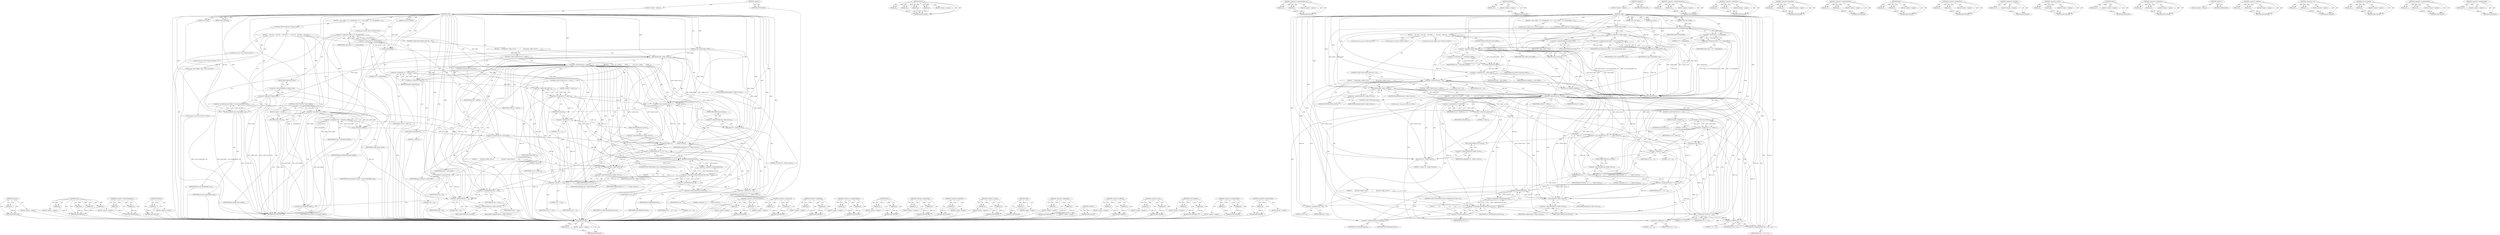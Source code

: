 digraph "&lt;operator&gt;.postDecrement" {
vulnerable_240 [label=<(METHOD,curl_free)>];
vulnerable_241 [label=<(PARAM,p1)>];
vulnerable_242 [label=<(BLOCK,&lt;empty&gt;,&lt;empty&gt;)>];
vulnerable_243 [label=<(METHOD_RETURN,ANY)>];
vulnerable_218 [label=<(METHOD,fwrite)>];
vulnerable_219 [label=<(PARAM,p1)>];
vulnerable_220 [label=<(PARAM,p2)>];
vulnerable_221 [label=<(PARAM,p3)>];
vulnerable_222 [label=<(PARAM,p4)>];
vulnerable_223 [label=<(BLOCK,&lt;empty&gt;,&lt;empty&gt;)>];
vulnerable_224 [label=<(METHOD_RETURN,ANY)>];
vulnerable_170 [label=<(METHOD,&lt;operator&gt;.indirectFieldAccess)>];
vulnerable_171 [label=<(PARAM,p1)>];
vulnerable_172 [label=<(PARAM,p2)>];
vulnerable_173 [label=<(BLOCK,&lt;empty&gt;,&lt;empty&gt;)>];
vulnerable_174 [label=<(METHOD_RETURN,ANY)>];
vulnerable_195 [label=<(METHOD,ISSPACE)>];
vulnerable_196 [label=<(PARAM,p1)>];
vulnerable_197 [label=<(BLOCK,&lt;empty&gt;,&lt;empty&gt;)>];
vulnerable_198 [label=<(METHOD_RETURN,ANY)>];
vulnerable_6 [label=<(METHOD,&lt;global&gt;)<SUB>1</SUB>>];
vulnerable_7 [label=<(BLOCK,&lt;empty&gt;,&lt;empty&gt;)<SUB>1</SUB>>];
vulnerable_8 [label=<(METHOD,voutf)<SUB>1</SUB>>];
vulnerable_9 [label=<(PARAM,struct GlobalConfig *config)<SUB>1</SUB>>];
vulnerable_10 [label=<(PARAM,const char *prefix)<SUB>2</SUB>>];
vulnerable_11 [label=<(PARAM,const char *fmt)<SUB>3</SUB>>];
vulnerable_12 [label=<(PARAM,va_list ap)<SUB>4</SUB>>];
vulnerable_13 [label=<(BLOCK,{
  size_t width = (79 - strlen(prefix));
  if(...,{
  size_t width = (79 - strlen(prefix));
  if(...)<SUB>5</SUB>>];
vulnerable_14 [label="<(LOCAL,size_t width: size_t)<SUB>6</SUB>>"];
vulnerable_15 [label=<(&lt;operator&gt;.assignment,width = (79 - strlen(prefix)))<SUB>6</SUB>>];
vulnerable_16 [label=<(IDENTIFIER,width,width = (79 - strlen(prefix)))<SUB>6</SUB>>];
vulnerable_17 [label=<(&lt;operator&gt;.subtraction,79 - strlen(prefix))<SUB>6</SUB>>];
vulnerable_18 [label=<(LITERAL,79,79 - strlen(prefix))<SUB>6</SUB>>];
vulnerable_19 [label=<(strlen,strlen(prefix))<SUB>6</SUB>>];
vulnerable_20 [label=<(IDENTIFIER,prefix,strlen(prefix))<SUB>6</SUB>>];
vulnerable_21 [label=<(CONTROL_STRUCTURE,IF,if (!config-&gt;mute))<SUB>7</SUB>>];
vulnerable_22 [label=<(&lt;operator&gt;.logicalNot,!config-&gt;mute)<SUB>7</SUB>>];
vulnerable_23 [label=<(&lt;operator&gt;.indirectFieldAccess,config-&gt;mute)<SUB>7</SUB>>];
vulnerable_24 [label=<(IDENTIFIER,config,!config-&gt;mute)<SUB>7</SUB>>];
vulnerable_25 [label=<(FIELD_IDENTIFIER,mute,mute)<SUB>7</SUB>>];
vulnerable_26 [label=<(BLOCK,{
    size_t len;
    char *ptr;
    char *prin...,{
    size_t len;
    char *ptr;
    char *prin...)<SUB>7</SUB>>];
vulnerable_27 [label="<(LOCAL,size_t len: size_t)<SUB>8</SUB>>"];
vulnerable_28 [label="<(LOCAL,char* ptr: char*)<SUB>9</SUB>>"];
vulnerable_29 [label="<(LOCAL,char* print_buffer: char*)<SUB>10</SUB>>"];
vulnerable_30 [label=<(&lt;operator&gt;.assignment,print_buffer = curlx_mvaprintf(fmt, ap))<SUB>12</SUB>>];
vulnerable_31 [label=<(IDENTIFIER,print_buffer,print_buffer = curlx_mvaprintf(fmt, ap))<SUB>12</SUB>>];
vulnerable_32 [label=<(curlx_mvaprintf,curlx_mvaprintf(fmt, ap))<SUB>12</SUB>>];
vulnerable_33 [label=<(IDENTIFIER,fmt,curlx_mvaprintf(fmt, ap))<SUB>12</SUB>>];
vulnerable_34 [label=<(IDENTIFIER,ap,curlx_mvaprintf(fmt, ap))<SUB>12</SUB>>];
vulnerable_35 [label=<(CONTROL_STRUCTURE,IF,if (!print_buffer))<SUB>13</SUB>>];
vulnerable_36 [label=<(&lt;operator&gt;.logicalNot,!print_buffer)<SUB>13</SUB>>];
vulnerable_37 [label=<(IDENTIFIER,print_buffer,!print_buffer)<SUB>13</SUB>>];
vulnerable_38 [label=<(BLOCK,&lt;empty&gt;,&lt;empty&gt;)<SUB>14</SUB>>];
vulnerable_39 [label=<(RETURN,return;,return;)<SUB>14</SUB>>];
vulnerable_40 [label=<(&lt;operator&gt;.assignment,len = strlen(print_buffer))<SUB>15</SUB>>];
vulnerable_41 [label=<(IDENTIFIER,len,len = strlen(print_buffer))<SUB>15</SUB>>];
vulnerable_42 [label=<(strlen,strlen(print_buffer))<SUB>15</SUB>>];
vulnerable_43 [label=<(IDENTIFIER,print_buffer,strlen(print_buffer))<SUB>15</SUB>>];
vulnerable_44 [label=<(&lt;operator&gt;.assignment,ptr = print_buffer)<SUB>17</SUB>>];
vulnerable_45 [label=<(IDENTIFIER,ptr,ptr = print_buffer)<SUB>17</SUB>>];
vulnerable_46 [label=<(IDENTIFIER,print_buffer,ptr = print_buffer)<SUB>17</SUB>>];
vulnerable_47 [label=<(CONTROL_STRUCTURE,WHILE,while (len &gt; 0))<SUB>18</SUB>>];
vulnerable_48 [label=<(&lt;operator&gt;.greaterThan,len &gt; 0)<SUB>18</SUB>>];
vulnerable_49 [label=<(IDENTIFIER,len,len &gt; 0)<SUB>18</SUB>>];
vulnerable_50 [label=<(LITERAL,0,len &gt; 0)<SUB>18</SUB>>];
vulnerable_51 [label=<(BLOCK,{
      fputs(prefix, config-&gt;errors);

      i...,{
      fputs(prefix, config-&gt;errors);

      i...)<SUB>18</SUB>>];
vulnerable_52 [label=<(fputs,fputs(prefix, config-&gt;errors))<SUB>19</SUB>>];
vulnerable_53 [label=<(IDENTIFIER,prefix,fputs(prefix, config-&gt;errors))<SUB>19</SUB>>];
vulnerable_54 [label=<(&lt;operator&gt;.indirectFieldAccess,config-&gt;errors)<SUB>19</SUB>>];
vulnerable_55 [label=<(IDENTIFIER,config,fputs(prefix, config-&gt;errors))<SUB>19</SUB>>];
vulnerable_56 [label=<(FIELD_IDENTIFIER,errors,errors)<SUB>19</SUB>>];
vulnerable_57 [label=<(CONTROL_STRUCTURE,IF,if (len &gt; width))<SUB>21</SUB>>];
vulnerable_58 [label=<(&lt;operator&gt;.greaterThan,len &gt; width)<SUB>21</SUB>>];
vulnerable_59 [label=<(IDENTIFIER,len,len &gt; width)<SUB>21</SUB>>];
vulnerable_60 [label=<(IDENTIFIER,width,len &gt; width)<SUB>21</SUB>>];
vulnerable_61 [label=<(BLOCK,{
        size_t cut = width-1;

        while(...,{
        size_t cut = width-1;

        while(...)<SUB>21</SUB>>];
vulnerable_62 [label="<(LOCAL,size_t cut: size_t)<SUB>22</SUB>>"];
vulnerable_63 [label=<(&lt;operator&gt;.assignment,cut = width-1)<SUB>22</SUB>>];
vulnerable_64 [label=<(IDENTIFIER,cut,cut = width-1)<SUB>22</SUB>>];
vulnerable_65 [label=<(&lt;operator&gt;.subtraction,width-1)<SUB>22</SUB>>];
vulnerable_66 [label=<(IDENTIFIER,width,width-1)<SUB>22</SUB>>];
vulnerable_67 [label=<(LITERAL,1,width-1)<SUB>22</SUB>>];
vulnerable_68 [label=<(CONTROL_STRUCTURE,WHILE,while (!ISSPACE(ptr[cut]) &amp;&amp; cut))<SUB>24</SUB>>];
vulnerable_69 [label=<(&lt;operator&gt;.logicalAnd,!ISSPACE(ptr[cut]) &amp;&amp; cut)<SUB>24</SUB>>];
vulnerable_70 [label=<(&lt;operator&gt;.logicalNot,!ISSPACE(ptr[cut]))<SUB>24</SUB>>];
vulnerable_71 [label=<(ISSPACE,ISSPACE(ptr[cut]))<SUB>24</SUB>>];
vulnerable_72 [label=<(&lt;operator&gt;.indirectIndexAccess,ptr[cut])<SUB>24</SUB>>];
vulnerable_73 [label=<(IDENTIFIER,ptr,ISSPACE(ptr[cut]))<SUB>24</SUB>>];
vulnerable_74 [label=<(IDENTIFIER,cut,ISSPACE(ptr[cut]))<SUB>24</SUB>>];
vulnerable_75 [label=<(IDENTIFIER,cut,!ISSPACE(ptr[cut]) &amp;&amp; cut)<SUB>24</SUB>>];
vulnerable_76 [label=<(BLOCK,{
          cut--;
        },{
          cut--;
        })<SUB>24</SUB>>];
vulnerable_77 [label=<(&lt;operator&gt;.postDecrement,cut--)<SUB>25</SUB>>];
vulnerable_78 [label=<(IDENTIFIER,cut,cut--)<SUB>25</SUB>>];
vulnerable_79 [label=<(CONTROL_STRUCTURE,IF,if (0 == cut))<SUB>27</SUB>>];
vulnerable_80 [label=<(&lt;operator&gt;.equals,0 == cut)<SUB>27</SUB>>];
vulnerable_81 [label=<(LITERAL,0,0 == cut)<SUB>27</SUB>>];
vulnerable_82 [label=<(IDENTIFIER,cut,0 == cut)<SUB>27</SUB>>];
vulnerable_83 [label=<(BLOCK,&lt;empty&gt;,&lt;empty&gt;)<SUB>30</SUB>>];
vulnerable_84 [label=<(&lt;operator&gt;.assignment,cut = width-1)<SUB>30</SUB>>];
vulnerable_85 [label=<(IDENTIFIER,cut,cut = width-1)<SUB>30</SUB>>];
vulnerable_86 [label=<(&lt;operator&gt;.subtraction,width-1)<SUB>30</SUB>>];
vulnerable_87 [label=<(IDENTIFIER,width,width-1)<SUB>30</SUB>>];
vulnerable_88 [label=<(LITERAL,1,width-1)<SUB>30</SUB>>];
vulnerable_89 [label=<(&lt;operator&gt;.cast,(void)fwrite(ptr, cut + 1, 1, config-&gt;errors))<SUB>32</SUB>>];
vulnerable_90 [label=<(UNKNOWN,void,void)<SUB>32</SUB>>];
vulnerable_91 [label=<(fwrite,fwrite(ptr, cut + 1, 1, config-&gt;errors))<SUB>32</SUB>>];
vulnerable_92 [label=<(IDENTIFIER,ptr,fwrite(ptr, cut + 1, 1, config-&gt;errors))<SUB>32</SUB>>];
vulnerable_93 [label=<(&lt;operator&gt;.addition,cut + 1)<SUB>32</SUB>>];
vulnerable_94 [label=<(IDENTIFIER,cut,cut + 1)<SUB>32</SUB>>];
vulnerable_95 [label=<(LITERAL,1,cut + 1)<SUB>32</SUB>>];
vulnerable_96 [label=<(LITERAL,1,fwrite(ptr, cut + 1, 1, config-&gt;errors))<SUB>32</SUB>>];
vulnerable_97 [label=<(&lt;operator&gt;.indirectFieldAccess,config-&gt;errors)<SUB>32</SUB>>];
vulnerable_98 [label=<(IDENTIFIER,config,fwrite(ptr, cut + 1, 1, config-&gt;errors))<SUB>32</SUB>>];
vulnerable_99 [label=<(FIELD_IDENTIFIER,errors,errors)<SUB>32</SUB>>];
vulnerable_100 [label=<(fputs,fputs(&quot;\n&quot;, config-&gt;errors))<SUB>33</SUB>>];
vulnerable_101 [label=<(LITERAL,&quot;\n&quot;,fputs(&quot;\n&quot;, config-&gt;errors))<SUB>33</SUB>>];
vulnerable_102 [label=<(&lt;operator&gt;.indirectFieldAccess,config-&gt;errors)<SUB>33</SUB>>];
vulnerable_103 [label=<(IDENTIFIER,config,fputs(&quot;\n&quot;, config-&gt;errors))<SUB>33</SUB>>];
vulnerable_104 [label=<(FIELD_IDENTIFIER,errors,errors)<SUB>33</SUB>>];
vulnerable_105 [label=<(&lt;operator&gt;.assignmentPlus,ptr += cut + 1)<SUB>34</SUB>>];
vulnerable_106 [label=<(IDENTIFIER,ptr,ptr += cut + 1)<SUB>34</SUB>>];
vulnerable_107 [label=<(&lt;operator&gt;.addition,cut + 1)<SUB>34</SUB>>];
vulnerable_108 [label=<(IDENTIFIER,cut,cut + 1)<SUB>34</SUB>>];
vulnerable_109 [label=<(LITERAL,1,cut + 1)<SUB>34</SUB>>];
vulnerable_110 [label=<(&lt;operator&gt;.assignmentMinus,len -= cut)<SUB>35</SUB>>];
vulnerable_111 [label=<(IDENTIFIER,len,len -= cut)<SUB>35</SUB>>];
vulnerable_112 [label=<(IDENTIFIER,cut,len -= cut)<SUB>35</SUB>>];
vulnerable_113 [label=<(CONTROL_STRUCTURE,ELSE,else)<SUB>37</SUB>>];
vulnerable_114 [label=<(BLOCK,{
         fputs(ptr, config-&gt;errors);
        ...,{
         fputs(ptr, config-&gt;errors);
        ...)<SUB>37</SUB>>];
vulnerable_115 [label=<(fputs,fputs(ptr, config-&gt;errors))<SUB>38</SUB>>];
vulnerable_116 [label=<(IDENTIFIER,ptr,fputs(ptr, config-&gt;errors))<SUB>38</SUB>>];
vulnerable_117 [label=<(&lt;operator&gt;.indirectFieldAccess,config-&gt;errors)<SUB>38</SUB>>];
vulnerable_118 [label=<(IDENTIFIER,config,fputs(ptr, config-&gt;errors))<SUB>38</SUB>>];
vulnerable_119 [label=<(FIELD_IDENTIFIER,errors,errors)<SUB>38</SUB>>];
vulnerable_120 [label=<(&lt;operator&gt;.assignment,len = 0)<SUB>39</SUB>>];
vulnerable_121 [label=<(IDENTIFIER,len,len = 0)<SUB>39</SUB>>];
vulnerable_122 [label=<(LITERAL,0,len = 0)<SUB>39</SUB>>];
vulnerable_123 [label=<(curl_free,curl_free(print_buffer))<SUB>42</SUB>>];
vulnerable_124 [label=<(IDENTIFIER,print_buffer,curl_free(print_buffer))<SUB>42</SUB>>];
vulnerable_125 [label=<(METHOD_RETURN,void)<SUB>1</SUB>>];
vulnerable_127 [label=<(METHOD_RETURN,ANY)<SUB>1</SUB>>];
vulnerable_199 [label=<(METHOD,&lt;operator&gt;.indirectIndexAccess)>];
vulnerable_200 [label=<(PARAM,p1)>];
vulnerable_201 [label=<(PARAM,p2)>];
vulnerable_202 [label=<(BLOCK,&lt;empty&gt;,&lt;empty&gt;)>];
vulnerable_203 [label=<(METHOD_RETURN,ANY)>];
vulnerable_157 [label=<(METHOD,&lt;operator&gt;.subtraction)>];
vulnerable_158 [label=<(PARAM,p1)>];
vulnerable_159 [label=<(PARAM,p2)>];
vulnerable_160 [label=<(BLOCK,&lt;empty&gt;,&lt;empty&gt;)>];
vulnerable_161 [label=<(METHOD_RETURN,ANY)>];
vulnerable_190 [label=<(METHOD,&lt;operator&gt;.logicalAnd)>];
vulnerable_191 [label=<(PARAM,p1)>];
vulnerable_192 [label=<(PARAM,p2)>];
vulnerable_193 [label=<(BLOCK,&lt;empty&gt;,&lt;empty&gt;)>];
vulnerable_194 [label=<(METHOD_RETURN,ANY)>];
vulnerable_235 [label=<(METHOD,&lt;operator&gt;.assignmentMinus)>];
vulnerable_236 [label=<(PARAM,p1)>];
vulnerable_237 [label=<(PARAM,p2)>];
vulnerable_238 [label=<(BLOCK,&lt;empty&gt;,&lt;empty&gt;)>];
vulnerable_239 [label=<(METHOD_RETURN,ANY)>];
vulnerable_185 [label=<(METHOD,fputs)>];
vulnerable_186 [label=<(PARAM,p1)>];
vulnerable_187 [label=<(PARAM,p2)>];
vulnerable_188 [label=<(BLOCK,&lt;empty&gt;,&lt;empty&gt;)>];
vulnerable_189 [label=<(METHOD_RETURN,ANY)>];
vulnerable_180 [label=<(METHOD,&lt;operator&gt;.greaterThan)>];
vulnerable_181 [label=<(PARAM,p1)>];
vulnerable_182 [label=<(PARAM,p2)>];
vulnerable_183 [label=<(BLOCK,&lt;empty&gt;,&lt;empty&gt;)>];
vulnerable_184 [label=<(METHOD_RETURN,ANY)>];
vulnerable_166 [label=<(METHOD,&lt;operator&gt;.logicalNot)>];
vulnerable_167 [label=<(PARAM,p1)>];
vulnerable_168 [label=<(BLOCK,&lt;empty&gt;,&lt;empty&gt;)>];
vulnerable_169 [label=<(METHOD_RETURN,ANY)>];
vulnerable_208 [label=<(METHOD,&lt;operator&gt;.equals)>];
vulnerable_209 [label=<(PARAM,p1)>];
vulnerable_210 [label=<(PARAM,p2)>];
vulnerable_211 [label=<(BLOCK,&lt;empty&gt;,&lt;empty&gt;)>];
vulnerable_212 [label=<(METHOD_RETURN,ANY)>];
vulnerable_162 [label=<(METHOD,strlen)>];
vulnerable_163 [label=<(PARAM,p1)>];
vulnerable_164 [label=<(BLOCK,&lt;empty&gt;,&lt;empty&gt;)>];
vulnerable_165 [label=<(METHOD_RETURN,ANY)>];
vulnerable_152 [label=<(METHOD,&lt;operator&gt;.assignment)>];
vulnerable_153 [label=<(PARAM,p1)>];
vulnerable_154 [label=<(PARAM,p2)>];
vulnerable_155 [label=<(BLOCK,&lt;empty&gt;,&lt;empty&gt;)>];
vulnerable_156 [label=<(METHOD_RETURN,ANY)>];
vulnerable_146 [label=<(METHOD,&lt;global&gt;)<SUB>1</SUB>>];
vulnerable_147 [label=<(BLOCK,&lt;empty&gt;,&lt;empty&gt;)>];
vulnerable_148 [label=<(METHOD_RETURN,ANY)>];
vulnerable_225 [label=<(METHOD,&lt;operator&gt;.addition)>];
vulnerable_226 [label=<(PARAM,p1)>];
vulnerable_227 [label=<(PARAM,p2)>];
vulnerable_228 [label=<(BLOCK,&lt;empty&gt;,&lt;empty&gt;)>];
vulnerable_229 [label=<(METHOD_RETURN,ANY)>];
vulnerable_213 [label=<(METHOD,&lt;operator&gt;.cast)>];
vulnerable_214 [label=<(PARAM,p1)>];
vulnerable_215 [label=<(PARAM,p2)>];
vulnerable_216 [label=<(BLOCK,&lt;empty&gt;,&lt;empty&gt;)>];
vulnerable_217 [label=<(METHOD_RETURN,ANY)>];
vulnerable_175 [label=<(METHOD,curlx_mvaprintf)>];
vulnerable_176 [label=<(PARAM,p1)>];
vulnerable_177 [label=<(PARAM,p2)>];
vulnerable_178 [label=<(BLOCK,&lt;empty&gt;,&lt;empty&gt;)>];
vulnerable_179 [label=<(METHOD_RETURN,ANY)>];
vulnerable_230 [label=<(METHOD,&lt;operator&gt;.assignmentPlus)>];
vulnerable_231 [label=<(PARAM,p1)>];
vulnerable_232 [label=<(PARAM,p2)>];
vulnerable_233 [label=<(BLOCK,&lt;empty&gt;,&lt;empty&gt;)>];
vulnerable_234 [label=<(METHOD_RETURN,ANY)>];
vulnerable_204 [label=<(METHOD,&lt;operator&gt;.postDecrement)>];
vulnerable_205 [label=<(PARAM,p1)>];
vulnerable_206 [label=<(BLOCK,&lt;empty&gt;,&lt;empty&gt;)>];
vulnerable_207 [label=<(METHOD_RETURN,ANY)>];
fixed_242 [label=<(METHOD,curl_free)>];
fixed_243 [label=<(PARAM,p1)>];
fixed_244 [label=<(BLOCK,&lt;empty&gt;,&lt;empty&gt;)>];
fixed_245 [label=<(METHOD_RETURN,ANY)>];
fixed_220 [label=<(METHOD,fwrite)>];
fixed_221 [label=<(PARAM,p1)>];
fixed_222 [label=<(PARAM,p2)>];
fixed_223 [label=<(PARAM,p3)>];
fixed_224 [label=<(PARAM,p4)>];
fixed_225 [label=<(BLOCK,&lt;empty&gt;,&lt;empty&gt;)>];
fixed_226 [label=<(METHOD_RETURN,ANY)>];
fixed_172 [label=<(METHOD,&lt;operator&gt;.indirectFieldAccess)>];
fixed_173 [label=<(PARAM,p1)>];
fixed_174 [label=<(PARAM,p2)>];
fixed_175 [label=<(BLOCK,&lt;empty&gt;,&lt;empty&gt;)>];
fixed_176 [label=<(METHOD_RETURN,ANY)>];
fixed_197 [label=<(METHOD,ISSPACE)>];
fixed_198 [label=<(PARAM,p1)>];
fixed_199 [label=<(BLOCK,&lt;empty&gt;,&lt;empty&gt;)>];
fixed_200 [label=<(METHOD_RETURN,ANY)>];
fixed_6 [label=<(METHOD,&lt;global&gt;)<SUB>1</SUB>>];
fixed_7 [label=<(BLOCK,&lt;empty&gt;,&lt;empty&gt;)<SUB>1</SUB>>];
fixed_8 [label=<(METHOD,voutf)<SUB>1</SUB>>];
fixed_9 [label=<(PARAM,struct GlobalConfig *config)<SUB>1</SUB>>];
fixed_10 [label=<(PARAM,const char *prefix)<SUB>2</SUB>>];
fixed_11 [label=<(PARAM,const char *fmt)<SUB>3</SUB>>];
fixed_12 [label=<(PARAM,va_list ap)<SUB>4</SUB>>];
fixed_13 [label=<(BLOCK,{
  size_t width = (79 - strlen(prefix));
  if(...,{
  size_t width = (79 - strlen(prefix));
  if(...)<SUB>5</SUB>>];
fixed_14 [label="<(LOCAL,size_t width: size_t)<SUB>6</SUB>>"];
fixed_15 [label=<(&lt;operator&gt;.assignment,width = (79 - strlen(prefix)))<SUB>6</SUB>>];
fixed_16 [label=<(IDENTIFIER,width,width = (79 - strlen(prefix)))<SUB>6</SUB>>];
fixed_17 [label=<(&lt;operator&gt;.subtraction,79 - strlen(prefix))<SUB>6</SUB>>];
fixed_18 [label=<(LITERAL,79,79 - strlen(prefix))<SUB>6</SUB>>];
fixed_19 [label=<(strlen,strlen(prefix))<SUB>6</SUB>>];
fixed_20 [label=<(IDENTIFIER,prefix,strlen(prefix))<SUB>6</SUB>>];
fixed_21 [label=<(CONTROL_STRUCTURE,IF,if (!config-&gt;mute))<SUB>7</SUB>>];
fixed_22 [label=<(&lt;operator&gt;.logicalNot,!config-&gt;mute)<SUB>7</SUB>>];
fixed_23 [label=<(&lt;operator&gt;.indirectFieldAccess,config-&gt;mute)<SUB>7</SUB>>];
fixed_24 [label=<(IDENTIFIER,config,!config-&gt;mute)<SUB>7</SUB>>];
fixed_25 [label=<(FIELD_IDENTIFIER,mute,mute)<SUB>7</SUB>>];
fixed_26 [label=<(BLOCK,{
    size_t len;
    char *ptr;
    char *prin...,{
    size_t len;
    char *ptr;
    char *prin...)<SUB>7</SUB>>];
fixed_27 [label="<(LOCAL,size_t len: size_t)<SUB>8</SUB>>"];
fixed_28 [label="<(LOCAL,char* ptr: char*)<SUB>9</SUB>>"];
fixed_29 [label="<(LOCAL,char* print_buffer: char*)<SUB>10</SUB>>"];
fixed_30 [label=<(&lt;operator&gt;.assignment,print_buffer = curlx_mvaprintf(fmt, ap))<SUB>12</SUB>>];
fixed_31 [label=<(IDENTIFIER,print_buffer,print_buffer = curlx_mvaprintf(fmt, ap))<SUB>12</SUB>>];
fixed_32 [label=<(curlx_mvaprintf,curlx_mvaprintf(fmt, ap))<SUB>12</SUB>>];
fixed_33 [label=<(IDENTIFIER,fmt,curlx_mvaprintf(fmt, ap))<SUB>12</SUB>>];
fixed_34 [label=<(IDENTIFIER,ap,curlx_mvaprintf(fmt, ap))<SUB>12</SUB>>];
fixed_35 [label=<(CONTROL_STRUCTURE,IF,if (!print_buffer))<SUB>13</SUB>>];
fixed_36 [label=<(&lt;operator&gt;.logicalNot,!print_buffer)<SUB>13</SUB>>];
fixed_37 [label=<(IDENTIFIER,print_buffer,!print_buffer)<SUB>13</SUB>>];
fixed_38 [label=<(BLOCK,&lt;empty&gt;,&lt;empty&gt;)<SUB>14</SUB>>];
fixed_39 [label=<(RETURN,return;,return;)<SUB>14</SUB>>];
fixed_40 [label=<(&lt;operator&gt;.assignment,len = strlen(print_buffer))<SUB>15</SUB>>];
fixed_41 [label=<(IDENTIFIER,len,len = strlen(print_buffer))<SUB>15</SUB>>];
fixed_42 [label=<(strlen,strlen(print_buffer))<SUB>15</SUB>>];
fixed_43 [label=<(IDENTIFIER,print_buffer,strlen(print_buffer))<SUB>15</SUB>>];
fixed_44 [label=<(&lt;operator&gt;.assignment,ptr = print_buffer)<SUB>17</SUB>>];
fixed_45 [label=<(IDENTIFIER,ptr,ptr = print_buffer)<SUB>17</SUB>>];
fixed_46 [label=<(IDENTIFIER,print_buffer,ptr = print_buffer)<SUB>17</SUB>>];
fixed_47 [label=<(CONTROL_STRUCTURE,WHILE,while (len &gt; 0))<SUB>18</SUB>>];
fixed_48 [label=<(&lt;operator&gt;.greaterThan,len &gt; 0)<SUB>18</SUB>>];
fixed_49 [label=<(IDENTIFIER,len,len &gt; 0)<SUB>18</SUB>>];
fixed_50 [label=<(LITERAL,0,len &gt; 0)<SUB>18</SUB>>];
fixed_51 [label=<(BLOCK,{
      fputs(prefix, config-&gt;errors);

      i...,{
      fputs(prefix, config-&gt;errors);

      i...)<SUB>18</SUB>>];
fixed_52 [label=<(fputs,fputs(prefix, config-&gt;errors))<SUB>19</SUB>>];
fixed_53 [label=<(IDENTIFIER,prefix,fputs(prefix, config-&gt;errors))<SUB>19</SUB>>];
fixed_54 [label=<(&lt;operator&gt;.indirectFieldAccess,config-&gt;errors)<SUB>19</SUB>>];
fixed_55 [label=<(IDENTIFIER,config,fputs(prefix, config-&gt;errors))<SUB>19</SUB>>];
fixed_56 [label=<(FIELD_IDENTIFIER,errors,errors)<SUB>19</SUB>>];
fixed_57 [label=<(CONTROL_STRUCTURE,IF,if (len &gt; width))<SUB>21</SUB>>];
fixed_58 [label=<(&lt;operator&gt;.greaterThan,len &gt; width)<SUB>21</SUB>>];
fixed_59 [label=<(IDENTIFIER,len,len &gt; width)<SUB>21</SUB>>];
fixed_60 [label=<(IDENTIFIER,width,len &gt; width)<SUB>21</SUB>>];
fixed_61 [label=<(BLOCK,{
        size_t cut = width-1;

        while(...,{
        size_t cut = width-1;

        while(...)<SUB>21</SUB>>];
fixed_62 [label="<(LOCAL,size_t cut: size_t)<SUB>22</SUB>>"];
fixed_63 [label=<(&lt;operator&gt;.assignment,cut = width-1)<SUB>22</SUB>>];
fixed_64 [label=<(IDENTIFIER,cut,cut = width-1)<SUB>22</SUB>>];
fixed_65 [label=<(&lt;operator&gt;.subtraction,width-1)<SUB>22</SUB>>];
fixed_66 [label=<(IDENTIFIER,width,width-1)<SUB>22</SUB>>];
fixed_67 [label=<(LITERAL,1,width-1)<SUB>22</SUB>>];
fixed_68 [label=<(CONTROL_STRUCTURE,WHILE,while (!ISSPACE(ptr[cut]) &amp;&amp; cut))<SUB>24</SUB>>];
fixed_69 [label=<(&lt;operator&gt;.logicalAnd,!ISSPACE(ptr[cut]) &amp;&amp; cut)<SUB>24</SUB>>];
fixed_70 [label=<(&lt;operator&gt;.logicalNot,!ISSPACE(ptr[cut]))<SUB>24</SUB>>];
fixed_71 [label=<(ISSPACE,ISSPACE(ptr[cut]))<SUB>24</SUB>>];
fixed_72 [label=<(&lt;operator&gt;.indirectIndexAccess,ptr[cut])<SUB>24</SUB>>];
fixed_73 [label=<(IDENTIFIER,ptr,ISSPACE(ptr[cut]))<SUB>24</SUB>>];
fixed_74 [label=<(IDENTIFIER,cut,ISSPACE(ptr[cut]))<SUB>24</SUB>>];
fixed_75 [label=<(IDENTIFIER,cut,!ISSPACE(ptr[cut]) &amp;&amp; cut)<SUB>24</SUB>>];
fixed_76 [label=<(BLOCK,{
          cut--;
        },{
          cut--;
        })<SUB>24</SUB>>];
fixed_77 [label=<(&lt;operator&gt;.postDecrement,cut--)<SUB>25</SUB>>];
fixed_78 [label=<(IDENTIFIER,cut,cut--)<SUB>25</SUB>>];
fixed_79 [label=<(CONTROL_STRUCTURE,IF,if (0 == cut))<SUB>27</SUB>>];
fixed_80 [label=<(&lt;operator&gt;.equals,0 == cut)<SUB>27</SUB>>];
fixed_81 [label=<(LITERAL,0,0 == cut)<SUB>27</SUB>>];
fixed_82 [label=<(IDENTIFIER,cut,0 == cut)<SUB>27</SUB>>];
fixed_83 [label=<(BLOCK,&lt;empty&gt;,&lt;empty&gt;)<SUB>30</SUB>>];
fixed_84 [label=<(&lt;operator&gt;.assignment,cut = width-1)<SUB>30</SUB>>];
fixed_85 [label=<(IDENTIFIER,cut,cut = width-1)<SUB>30</SUB>>];
fixed_86 [label=<(&lt;operator&gt;.subtraction,width-1)<SUB>30</SUB>>];
fixed_87 [label=<(IDENTIFIER,width,width-1)<SUB>30</SUB>>];
fixed_88 [label=<(LITERAL,1,width-1)<SUB>30</SUB>>];
fixed_89 [label=<(&lt;operator&gt;.cast,(void)fwrite(ptr, cut + 1, 1, config-&gt;errors))<SUB>32</SUB>>];
fixed_90 [label=<(UNKNOWN,void,void)<SUB>32</SUB>>];
fixed_91 [label=<(fwrite,fwrite(ptr, cut + 1, 1, config-&gt;errors))<SUB>32</SUB>>];
fixed_92 [label=<(IDENTIFIER,ptr,fwrite(ptr, cut + 1, 1, config-&gt;errors))<SUB>32</SUB>>];
fixed_93 [label=<(&lt;operator&gt;.addition,cut + 1)<SUB>32</SUB>>];
fixed_94 [label=<(IDENTIFIER,cut,cut + 1)<SUB>32</SUB>>];
fixed_95 [label=<(LITERAL,1,cut + 1)<SUB>32</SUB>>];
fixed_96 [label=<(LITERAL,1,fwrite(ptr, cut + 1, 1, config-&gt;errors))<SUB>32</SUB>>];
fixed_97 [label=<(&lt;operator&gt;.indirectFieldAccess,config-&gt;errors)<SUB>32</SUB>>];
fixed_98 [label=<(IDENTIFIER,config,fwrite(ptr, cut + 1, 1, config-&gt;errors))<SUB>32</SUB>>];
fixed_99 [label=<(FIELD_IDENTIFIER,errors,errors)<SUB>32</SUB>>];
fixed_100 [label=<(fputs,fputs(&quot;\n&quot;, config-&gt;errors))<SUB>33</SUB>>];
fixed_101 [label=<(LITERAL,&quot;\n&quot;,fputs(&quot;\n&quot;, config-&gt;errors))<SUB>33</SUB>>];
fixed_102 [label=<(&lt;operator&gt;.indirectFieldAccess,config-&gt;errors)<SUB>33</SUB>>];
fixed_103 [label=<(IDENTIFIER,config,fputs(&quot;\n&quot;, config-&gt;errors))<SUB>33</SUB>>];
fixed_104 [label=<(FIELD_IDENTIFIER,errors,errors)<SUB>33</SUB>>];
fixed_105 [label=<(&lt;operator&gt;.assignmentPlus,ptr += cut + 1)<SUB>34</SUB>>];
fixed_106 [label=<(IDENTIFIER,ptr,ptr += cut + 1)<SUB>34</SUB>>];
fixed_107 [label=<(&lt;operator&gt;.addition,cut + 1)<SUB>34</SUB>>];
fixed_108 [label=<(IDENTIFIER,cut,cut + 1)<SUB>34</SUB>>];
fixed_109 [label=<(LITERAL,1,cut + 1)<SUB>34</SUB>>];
fixed_110 [label=<(&lt;operator&gt;.assignmentMinus,len -= cut + 1)<SUB>35</SUB>>];
fixed_111 [label=<(IDENTIFIER,len,len -= cut + 1)<SUB>35</SUB>>];
fixed_112 [label=<(&lt;operator&gt;.addition,cut + 1)<SUB>35</SUB>>];
fixed_113 [label=<(IDENTIFIER,cut,cut + 1)<SUB>35</SUB>>];
fixed_114 [label=<(LITERAL,1,cut + 1)<SUB>35</SUB>>];
fixed_115 [label=<(CONTROL_STRUCTURE,ELSE,else)<SUB>37</SUB>>];
fixed_116 [label=<(BLOCK,{
         fputs(ptr, config-&gt;errors);
        ...,{
         fputs(ptr, config-&gt;errors);
        ...)<SUB>37</SUB>>];
fixed_117 [label=<(fputs,fputs(ptr, config-&gt;errors))<SUB>38</SUB>>];
fixed_118 [label=<(IDENTIFIER,ptr,fputs(ptr, config-&gt;errors))<SUB>38</SUB>>];
fixed_119 [label=<(&lt;operator&gt;.indirectFieldAccess,config-&gt;errors)<SUB>38</SUB>>];
fixed_120 [label=<(IDENTIFIER,config,fputs(ptr, config-&gt;errors))<SUB>38</SUB>>];
fixed_121 [label=<(FIELD_IDENTIFIER,errors,errors)<SUB>38</SUB>>];
fixed_122 [label=<(&lt;operator&gt;.assignment,len = 0)<SUB>39</SUB>>];
fixed_123 [label=<(IDENTIFIER,len,len = 0)<SUB>39</SUB>>];
fixed_124 [label=<(LITERAL,0,len = 0)<SUB>39</SUB>>];
fixed_125 [label=<(curl_free,curl_free(print_buffer))<SUB>42</SUB>>];
fixed_126 [label=<(IDENTIFIER,print_buffer,curl_free(print_buffer))<SUB>42</SUB>>];
fixed_127 [label=<(METHOD_RETURN,void)<SUB>1</SUB>>];
fixed_129 [label=<(METHOD_RETURN,ANY)<SUB>1</SUB>>];
fixed_201 [label=<(METHOD,&lt;operator&gt;.indirectIndexAccess)>];
fixed_202 [label=<(PARAM,p1)>];
fixed_203 [label=<(PARAM,p2)>];
fixed_204 [label=<(BLOCK,&lt;empty&gt;,&lt;empty&gt;)>];
fixed_205 [label=<(METHOD_RETURN,ANY)>];
fixed_159 [label=<(METHOD,&lt;operator&gt;.subtraction)>];
fixed_160 [label=<(PARAM,p1)>];
fixed_161 [label=<(PARAM,p2)>];
fixed_162 [label=<(BLOCK,&lt;empty&gt;,&lt;empty&gt;)>];
fixed_163 [label=<(METHOD_RETURN,ANY)>];
fixed_192 [label=<(METHOD,&lt;operator&gt;.logicalAnd)>];
fixed_193 [label=<(PARAM,p1)>];
fixed_194 [label=<(PARAM,p2)>];
fixed_195 [label=<(BLOCK,&lt;empty&gt;,&lt;empty&gt;)>];
fixed_196 [label=<(METHOD_RETURN,ANY)>];
fixed_237 [label=<(METHOD,&lt;operator&gt;.assignmentMinus)>];
fixed_238 [label=<(PARAM,p1)>];
fixed_239 [label=<(PARAM,p2)>];
fixed_240 [label=<(BLOCK,&lt;empty&gt;,&lt;empty&gt;)>];
fixed_241 [label=<(METHOD_RETURN,ANY)>];
fixed_187 [label=<(METHOD,fputs)>];
fixed_188 [label=<(PARAM,p1)>];
fixed_189 [label=<(PARAM,p2)>];
fixed_190 [label=<(BLOCK,&lt;empty&gt;,&lt;empty&gt;)>];
fixed_191 [label=<(METHOD_RETURN,ANY)>];
fixed_182 [label=<(METHOD,&lt;operator&gt;.greaterThan)>];
fixed_183 [label=<(PARAM,p1)>];
fixed_184 [label=<(PARAM,p2)>];
fixed_185 [label=<(BLOCK,&lt;empty&gt;,&lt;empty&gt;)>];
fixed_186 [label=<(METHOD_RETURN,ANY)>];
fixed_168 [label=<(METHOD,&lt;operator&gt;.logicalNot)>];
fixed_169 [label=<(PARAM,p1)>];
fixed_170 [label=<(BLOCK,&lt;empty&gt;,&lt;empty&gt;)>];
fixed_171 [label=<(METHOD_RETURN,ANY)>];
fixed_210 [label=<(METHOD,&lt;operator&gt;.equals)>];
fixed_211 [label=<(PARAM,p1)>];
fixed_212 [label=<(PARAM,p2)>];
fixed_213 [label=<(BLOCK,&lt;empty&gt;,&lt;empty&gt;)>];
fixed_214 [label=<(METHOD_RETURN,ANY)>];
fixed_164 [label=<(METHOD,strlen)>];
fixed_165 [label=<(PARAM,p1)>];
fixed_166 [label=<(BLOCK,&lt;empty&gt;,&lt;empty&gt;)>];
fixed_167 [label=<(METHOD_RETURN,ANY)>];
fixed_154 [label=<(METHOD,&lt;operator&gt;.assignment)>];
fixed_155 [label=<(PARAM,p1)>];
fixed_156 [label=<(PARAM,p2)>];
fixed_157 [label=<(BLOCK,&lt;empty&gt;,&lt;empty&gt;)>];
fixed_158 [label=<(METHOD_RETURN,ANY)>];
fixed_148 [label=<(METHOD,&lt;global&gt;)<SUB>1</SUB>>];
fixed_149 [label=<(BLOCK,&lt;empty&gt;,&lt;empty&gt;)>];
fixed_150 [label=<(METHOD_RETURN,ANY)>];
fixed_227 [label=<(METHOD,&lt;operator&gt;.addition)>];
fixed_228 [label=<(PARAM,p1)>];
fixed_229 [label=<(PARAM,p2)>];
fixed_230 [label=<(BLOCK,&lt;empty&gt;,&lt;empty&gt;)>];
fixed_231 [label=<(METHOD_RETURN,ANY)>];
fixed_215 [label=<(METHOD,&lt;operator&gt;.cast)>];
fixed_216 [label=<(PARAM,p1)>];
fixed_217 [label=<(PARAM,p2)>];
fixed_218 [label=<(BLOCK,&lt;empty&gt;,&lt;empty&gt;)>];
fixed_219 [label=<(METHOD_RETURN,ANY)>];
fixed_177 [label=<(METHOD,curlx_mvaprintf)>];
fixed_178 [label=<(PARAM,p1)>];
fixed_179 [label=<(PARAM,p2)>];
fixed_180 [label=<(BLOCK,&lt;empty&gt;,&lt;empty&gt;)>];
fixed_181 [label=<(METHOD_RETURN,ANY)>];
fixed_232 [label=<(METHOD,&lt;operator&gt;.assignmentPlus)>];
fixed_233 [label=<(PARAM,p1)>];
fixed_234 [label=<(PARAM,p2)>];
fixed_235 [label=<(BLOCK,&lt;empty&gt;,&lt;empty&gt;)>];
fixed_236 [label=<(METHOD_RETURN,ANY)>];
fixed_206 [label=<(METHOD,&lt;operator&gt;.postDecrement)>];
fixed_207 [label=<(PARAM,p1)>];
fixed_208 [label=<(BLOCK,&lt;empty&gt;,&lt;empty&gt;)>];
fixed_209 [label=<(METHOD_RETURN,ANY)>];
vulnerable_240 -> vulnerable_241  [key=0, label="AST: "];
vulnerable_240 -> vulnerable_241  [key=1, label="DDG: "];
vulnerable_240 -> vulnerable_242  [key=0, label="AST: "];
vulnerable_240 -> vulnerable_243  [key=0, label="AST: "];
vulnerable_240 -> vulnerable_243  [key=1, label="CFG: "];
vulnerable_241 -> vulnerable_243  [key=0, label="DDG: p1"];
vulnerable_242 -> fixed_242  [key=0];
vulnerable_243 -> fixed_242  [key=0];
vulnerable_218 -> vulnerable_219  [key=0, label="AST: "];
vulnerable_218 -> vulnerable_219  [key=1, label="DDG: "];
vulnerable_218 -> vulnerable_223  [key=0, label="AST: "];
vulnerable_218 -> vulnerable_220  [key=0, label="AST: "];
vulnerable_218 -> vulnerable_220  [key=1, label="DDG: "];
vulnerable_218 -> vulnerable_224  [key=0, label="AST: "];
vulnerable_218 -> vulnerable_224  [key=1, label="CFG: "];
vulnerable_218 -> vulnerable_221  [key=0, label="AST: "];
vulnerable_218 -> vulnerable_221  [key=1, label="DDG: "];
vulnerable_218 -> vulnerable_222  [key=0, label="AST: "];
vulnerable_218 -> vulnerable_222  [key=1, label="DDG: "];
vulnerable_219 -> vulnerable_224  [key=0, label="DDG: p1"];
vulnerable_220 -> vulnerable_224  [key=0, label="DDG: p2"];
vulnerable_221 -> vulnerable_224  [key=0, label="DDG: p3"];
vulnerable_222 -> vulnerable_224  [key=0, label="DDG: p4"];
vulnerable_223 -> fixed_242  [key=0];
vulnerable_224 -> fixed_242  [key=0];
vulnerable_170 -> vulnerable_171  [key=0, label="AST: "];
vulnerable_170 -> vulnerable_171  [key=1, label="DDG: "];
vulnerable_170 -> vulnerable_173  [key=0, label="AST: "];
vulnerable_170 -> vulnerable_172  [key=0, label="AST: "];
vulnerable_170 -> vulnerable_172  [key=1, label="DDG: "];
vulnerable_170 -> vulnerable_174  [key=0, label="AST: "];
vulnerable_170 -> vulnerable_174  [key=1, label="CFG: "];
vulnerable_171 -> vulnerable_174  [key=0, label="DDG: p1"];
vulnerable_172 -> vulnerable_174  [key=0, label="DDG: p2"];
vulnerable_173 -> fixed_242  [key=0];
vulnerable_174 -> fixed_242  [key=0];
vulnerable_195 -> vulnerable_196  [key=0, label="AST: "];
vulnerable_195 -> vulnerable_196  [key=1, label="DDG: "];
vulnerable_195 -> vulnerable_197  [key=0, label="AST: "];
vulnerable_195 -> vulnerable_198  [key=0, label="AST: "];
vulnerable_195 -> vulnerable_198  [key=1, label="CFG: "];
vulnerable_196 -> vulnerable_198  [key=0, label="DDG: p1"];
vulnerable_197 -> fixed_242  [key=0];
vulnerable_198 -> fixed_242  [key=0];
vulnerable_6 -> vulnerable_7  [key=0, label="AST: "];
vulnerable_6 -> vulnerable_127  [key=0, label="AST: "];
vulnerable_6 -> vulnerable_127  [key=1, label="CFG: "];
vulnerable_7 -> vulnerable_8  [key=0, label="AST: "];
vulnerable_8 -> vulnerable_9  [key=0, label="AST: "];
vulnerable_8 -> vulnerable_9  [key=1, label="DDG: "];
vulnerable_8 -> vulnerable_10  [key=0, label="AST: "];
vulnerable_8 -> vulnerable_10  [key=1, label="DDG: "];
vulnerable_8 -> vulnerable_11  [key=0, label="AST: "];
vulnerable_8 -> vulnerable_11  [key=1, label="DDG: "];
vulnerable_8 -> vulnerable_12  [key=0, label="AST: "];
vulnerable_8 -> vulnerable_12  [key=1, label="DDG: "];
vulnerable_8 -> vulnerable_13  [key=0, label="AST: "];
vulnerable_8 -> vulnerable_125  [key=0, label="AST: "];
vulnerable_8 -> vulnerable_19  [key=0, label="CFG: "];
vulnerable_8 -> vulnerable_19  [key=1, label="DDG: "];
vulnerable_8 -> vulnerable_17  [key=0, label="DDG: "];
vulnerable_8 -> vulnerable_44  [key=0, label="DDG: "];
vulnerable_8 -> vulnerable_123  [key=0, label="DDG: "];
vulnerable_8 -> vulnerable_32  [key=0, label="DDG: "];
vulnerable_8 -> vulnerable_36  [key=0, label="DDG: "];
vulnerable_8 -> vulnerable_39  [key=0, label="DDG: "];
vulnerable_8 -> vulnerable_42  [key=0, label="DDG: "];
vulnerable_8 -> vulnerable_48  [key=0, label="DDG: "];
vulnerable_8 -> vulnerable_52  [key=0, label="DDG: "];
vulnerable_8 -> vulnerable_58  [key=0, label="DDG: "];
vulnerable_8 -> vulnerable_89  [key=0, label="DDG: "];
vulnerable_8 -> vulnerable_105  [key=0, label="DDG: "];
vulnerable_8 -> vulnerable_110  [key=0, label="DDG: "];
vulnerable_8 -> vulnerable_100  [key=0, label="DDG: "];
vulnerable_8 -> vulnerable_120  [key=0, label="DDG: "];
vulnerable_8 -> vulnerable_65  [key=0, label="DDG: "];
vulnerable_8 -> vulnerable_69  [key=0, label="DDG: "];
vulnerable_8 -> vulnerable_80  [key=0, label="DDG: "];
vulnerable_8 -> vulnerable_91  [key=0, label="DDG: "];
vulnerable_8 -> vulnerable_107  [key=0, label="DDG: "];
vulnerable_8 -> vulnerable_115  [key=0, label="DDG: "];
vulnerable_8 -> vulnerable_77  [key=0, label="DDG: "];
vulnerable_8 -> vulnerable_93  [key=0, label="DDG: "];
vulnerable_8 -> vulnerable_86  [key=0, label="DDG: "];
vulnerable_9 -> vulnerable_125  [key=0, label="DDG: config"];
vulnerable_9 -> vulnerable_22  [key=0, label="DDG: config"];
vulnerable_9 -> vulnerable_52  [key=0, label="DDG: config"];
vulnerable_9 -> vulnerable_89  [key=0, label="DDG: config"];
vulnerable_9 -> vulnerable_100  [key=0, label="DDG: config"];
vulnerable_9 -> vulnerable_91  [key=0, label="DDG: config"];
vulnerable_9 -> vulnerable_115  [key=0, label="DDG: config"];
vulnerable_10 -> vulnerable_19  [key=0, label="DDG: prefix"];
vulnerable_11 -> vulnerable_32  [key=0, label="DDG: fmt"];
vulnerable_12 -> vulnerable_32  [key=0, label="DDG: ap"];
vulnerable_13 -> vulnerable_14  [key=0, label="AST: "];
vulnerable_13 -> vulnerable_15  [key=0, label="AST: "];
vulnerable_13 -> vulnerable_21  [key=0, label="AST: "];
vulnerable_14 -> fixed_242  [key=0];
vulnerable_15 -> vulnerable_16  [key=0, label="AST: "];
vulnerable_15 -> vulnerable_17  [key=0, label="AST: "];
vulnerable_15 -> vulnerable_25  [key=0, label="CFG: "];
vulnerable_15 -> vulnerable_125  [key=0, label="DDG: width"];
vulnerable_15 -> vulnerable_125  [key=1, label="DDG: 79 - strlen(prefix)"];
vulnerable_15 -> vulnerable_125  [key=2, label="DDG: width = (79 - strlen(prefix))"];
vulnerable_15 -> vulnerable_58  [key=0, label="DDG: width"];
vulnerable_16 -> fixed_242  [key=0];
vulnerable_17 -> vulnerable_18  [key=0, label="AST: "];
vulnerable_17 -> vulnerable_19  [key=0, label="AST: "];
vulnerable_17 -> vulnerable_15  [key=0, label="CFG: "];
vulnerable_17 -> vulnerable_15  [key=1, label="DDG: 79"];
vulnerable_17 -> vulnerable_15  [key=2, label="DDG: strlen(prefix)"];
vulnerable_17 -> vulnerable_125  [key=0, label="DDG: strlen(prefix)"];
vulnerable_18 -> fixed_242  [key=0];
vulnerable_19 -> vulnerable_20  [key=0, label="AST: "];
vulnerable_19 -> vulnerable_17  [key=0, label="CFG: "];
vulnerable_19 -> vulnerable_17  [key=1, label="DDG: prefix"];
vulnerable_19 -> vulnerable_125  [key=0, label="DDG: prefix"];
vulnerable_19 -> vulnerable_52  [key=0, label="DDG: prefix"];
vulnerable_20 -> fixed_242  [key=0];
vulnerable_21 -> vulnerable_22  [key=0, label="AST: "];
vulnerable_21 -> vulnerable_26  [key=0, label="AST: "];
vulnerable_22 -> vulnerable_23  [key=0, label="AST: "];
vulnerable_22 -> vulnerable_125  [key=0, label="CFG: "];
vulnerable_22 -> vulnerable_125  [key=1, label="DDG: config-&gt;mute"];
vulnerable_22 -> vulnerable_125  [key=2, label="DDG: !config-&gt;mute"];
vulnerable_22 -> vulnerable_32  [key=0, label="CFG: "];
vulnerable_22 -> vulnerable_32  [key=1, label="CDG: "];
vulnerable_22 -> vulnerable_30  [key=0, label="CDG: "];
vulnerable_22 -> vulnerable_36  [key=0, label="CDG: "];
vulnerable_23 -> vulnerable_24  [key=0, label="AST: "];
vulnerable_23 -> vulnerable_25  [key=0, label="AST: "];
vulnerable_23 -> vulnerable_22  [key=0, label="CFG: "];
vulnerable_24 -> fixed_242  [key=0];
vulnerable_25 -> vulnerable_23  [key=0, label="CFG: "];
vulnerable_26 -> vulnerable_27  [key=0, label="AST: "];
vulnerable_26 -> vulnerable_28  [key=0, label="AST: "];
vulnerable_26 -> vulnerable_29  [key=0, label="AST: "];
vulnerable_26 -> vulnerable_30  [key=0, label="AST: "];
vulnerable_26 -> vulnerable_35  [key=0, label="AST: "];
vulnerable_26 -> vulnerable_40  [key=0, label="AST: "];
vulnerable_26 -> vulnerable_44  [key=0, label="AST: "];
vulnerable_26 -> vulnerable_47  [key=0, label="AST: "];
vulnerable_26 -> vulnerable_123  [key=0, label="AST: "];
vulnerable_27 -> fixed_242  [key=0];
vulnerable_28 -> fixed_242  [key=0];
vulnerable_29 -> fixed_242  [key=0];
vulnerable_30 -> vulnerable_31  [key=0, label="AST: "];
vulnerable_30 -> vulnerable_32  [key=0, label="AST: "];
vulnerable_30 -> vulnerable_36  [key=0, label="CFG: "];
vulnerable_30 -> vulnerable_36  [key=1, label="DDG: print_buffer"];
vulnerable_30 -> vulnerable_125  [key=0, label="DDG: curlx_mvaprintf(fmt, ap)"];
vulnerable_30 -> vulnerable_125  [key=1, label="DDG: print_buffer = curlx_mvaprintf(fmt, ap)"];
vulnerable_31 -> fixed_242  [key=0];
vulnerable_32 -> vulnerable_33  [key=0, label="AST: "];
vulnerable_32 -> vulnerable_34  [key=0, label="AST: "];
vulnerable_32 -> vulnerable_30  [key=0, label="CFG: "];
vulnerable_32 -> vulnerable_30  [key=1, label="DDG: fmt"];
vulnerable_32 -> vulnerable_30  [key=2, label="DDG: ap"];
vulnerable_32 -> vulnerable_125  [key=0, label="DDG: fmt"];
vulnerable_32 -> vulnerable_125  [key=1, label="DDG: ap"];
vulnerable_33 -> fixed_242  [key=0];
vulnerable_34 -> fixed_242  [key=0];
vulnerable_35 -> vulnerable_36  [key=0, label="AST: "];
vulnerable_35 -> vulnerable_38  [key=0, label="AST: "];
vulnerable_36 -> vulnerable_37  [key=0, label="AST: "];
vulnerable_36 -> vulnerable_39  [key=0, label="CFG: "];
vulnerable_36 -> vulnerable_39  [key=1, label="CDG: "];
vulnerable_36 -> vulnerable_42  [key=0, label="CFG: "];
vulnerable_36 -> vulnerable_42  [key=1, label="DDG: print_buffer"];
vulnerable_36 -> vulnerable_42  [key=2, label="CDG: "];
vulnerable_36 -> vulnerable_125  [key=0, label="DDG: print_buffer"];
vulnerable_36 -> vulnerable_125  [key=1, label="DDG: !print_buffer"];
vulnerable_36 -> vulnerable_48  [key=0, label="CDG: "];
vulnerable_36 -> vulnerable_123  [key=0, label="CDG: "];
vulnerable_36 -> vulnerable_40  [key=0, label="CDG: "];
vulnerable_36 -> vulnerable_44  [key=0, label="CDG: "];
vulnerable_37 -> fixed_242  [key=0];
vulnerable_38 -> vulnerable_39  [key=0, label="AST: "];
vulnerable_39 -> vulnerable_125  [key=0, label="CFG: "];
vulnerable_39 -> vulnerable_125  [key=1, label="DDG: &lt;RET&gt;"];
vulnerable_40 -> vulnerable_41  [key=0, label="AST: "];
vulnerable_40 -> vulnerable_42  [key=0, label="AST: "];
vulnerable_40 -> vulnerable_44  [key=0, label="CFG: "];
vulnerable_40 -> vulnerable_48  [key=0, label="DDG: len"];
vulnerable_41 -> fixed_242  [key=0];
vulnerable_42 -> vulnerable_43  [key=0, label="AST: "];
vulnerable_42 -> vulnerable_40  [key=0, label="CFG: "];
vulnerable_42 -> vulnerable_40  [key=1, label="DDG: print_buffer"];
vulnerable_42 -> vulnerable_44  [key=0, label="DDG: print_buffer"];
vulnerable_42 -> vulnerable_123  [key=0, label="DDG: print_buffer"];
vulnerable_43 -> fixed_242  [key=0];
vulnerable_44 -> vulnerable_45  [key=0, label="AST: "];
vulnerable_44 -> vulnerable_46  [key=0, label="AST: "];
vulnerable_44 -> vulnerable_48  [key=0, label="CFG: "];
vulnerable_44 -> vulnerable_91  [key=0, label="DDG: ptr"];
vulnerable_44 -> vulnerable_115  [key=0, label="DDG: ptr"];
vulnerable_44 -> vulnerable_71  [key=0, label="DDG: ptr"];
vulnerable_45 -> fixed_242  [key=0];
vulnerable_46 -> fixed_242  [key=0];
vulnerable_47 -> vulnerable_48  [key=0, label="AST: "];
vulnerable_47 -> vulnerable_51  [key=0, label="AST: "];
vulnerable_48 -> vulnerable_49  [key=0, label="AST: "];
vulnerable_48 -> vulnerable_50  [key=0, label="AST: "];
vulnerable_48 -> vulnerable_56  [key=0, label="CFG: "];
vulnerable_48 -> vulnerable_56  [key=1, label="CDG: "];
vulnerable_48 -> vulnerable_123  [key=0, label="CFG: "];
vulnerable_48 -> vulnerable_58  [key=0, label="DDG: len"];
vulnerable_48 -> vulnerable_58  [key=1, label="CDG: "];
vulnerable_48 -> vulnerable_48  [key=0, label="CDG: "];
vulnerable_48 -> vulnerable_52  [key=0, label="CDG: "];
vulnerable_48 -> vulnerable_54  [key=0, label="CDG: "];
vulnerable_49 -> fixed_242  [key=0];
vulnerable_50 -> fixed_242  [key=0];
vulnerable_51 -> vulnerable_52  [key=0, label="AST: "];
vulnerable_51 -> vulnerable_57  [key=0, label="AST: "];
vulnerable_52 -> vulnerable_53  [key=0, label="AST: "];
vulnerable_52 -> vulnerable_54  [key=0, label="AST: "];
vulnerable_52 -> vulnerable_58  [key=0, label="CFG: "];
vulnerable_52 -> vulnerable_89  [key=0, label="DDG: config-&gt;errors"];
vulnerable_52 -> vulnerable_100  [key=0, label="DDG: config-&gt;errors"];
vulnerable_52 -> vulnerable_91  [key=0, label="DDG: config-&gt;errors"];
vulnerable_52 -> vulnerable_115  [key=0, label="DDG: config-&gt;errors"];
vulnerable_53 -> fixed_242  [key=0];
vulnerable_54 -> vulnerable_55  [key=0, label="AST: "];
vulnerable_54 -> vulnerable_56  [key=0, label="AST: "];
vulnerable_54 -> vulnerable_52  [key=0, label="CFG: "];
vulnerable_55 -> fixed_242  [key=0];
vulnerable_56 -> vulnerable_54  [key=0, label="CFG: "];
vulnerable_57 -> vulnerable_58  [key=0, label="AST: "];
vulnerable_57 -> vulnerable_61  [key=0, label="AST: "];
vulnerable_57 -> vulnerable_113  [key=0, label="AST: "];
vulnerable_58 -> vulnerable_59  [key=0, label="AST: "];
vulnerable_58 -> vulnerable_60  [key=0, label="AST: "];
vulnerable_58 -> vulnerable_65  [key=0, label="CFG: "];
vulnerable_58 -> vulnerable_65  [key=1, label="DDG: width"];
vulnerable_58 -> vulnerable_65  [key=2, label="CDG: "];
vulnerable_58 -> vulnerable_119  [key=0, label="CFG: "];
vulnerable_58 -> vulnerable_119  [key=1, label="CDG: "];
vulnerable_58 -> vulnerable_110  [key=0, label="DDG: len"];
vulnerable_58 -> vulnerable_110  [key=1, label="CDG: "];
vulnerable_58 -> vulnerable_107  [key=0, label="CDG: "];
vulnerable_58 -> vulnerable_115  [key=0, label="CDG: "];
vulnerable_58 -> vulnerable_89  [key=0, label="CDG: "];
vulnerable_58 -> vulnerable_120  [key=0, label="CDG: "];
vulnerable_58 -> vulnerable_99  [key=0, label="CDG: "];
vulnerable_58 -> vulnerable_102  [key=0, label="CDG: "];
vulnerable_58 -> vulnerable_72  [key=0, label="CDG: "];
vulnerable_58 -> vulnerable_69  [key=0, label="CDG: "];
vulnerable_58 -> vulnerable_104  [key=0, label="CDG: "];
vulnerable_58 -> vulnerable_97  [key=0, label="CDG: "];
vulnerable_58 -> vulnerable_91  [key=0, label="CDG: "];
vulnerable_58 -> vulnerable_93  [key=0, label="CDG: "];
vulnerable_58 -> vulnerable_90  [key=0, label="CDG: "];
vulnerable_58 -> vulnerable_80  [key=0, label="CDG: "];
vulnerable_58 -> vulnerable_71  [key=0, label="CDG: "];
vulnerable_58 -> vulnerable_105  [key=0, label="CDG: "];
vulnerable_58 -> vulnerable_100  [key=0, label="CDG: "];
vulnerable_58 -> vulnerable_70  [key=0, label="CDG: "];
vulnerable_58 -> vulnerable_117  [key=0, label="CDG: "];
vulnerable_58 -> vulnerable_63  [key=0, label="CDG: "];
vulnerable_59 -> fixed_242  [key=0];
vulnerable_60 -> fixed_242  [key=0];
vulnerable_61 -> vulnerable_62  [key=0, label="AST: "];
vulnerable_61 -> vulnerable_63  [key=0, label="AST: "];
vulnerable_61 -> vulnerable_68  [key=0, label="AST: "];
vulnerable_61 -> vulnerable_79  [key=0, label="AST: "];
vulnerable_61 -> vulnerable_89  [key=0, label="AST: "];
vulnerable_61 -> vulnerable_100  [key=0, label="AST: "];
vulnerable_61 -> vulnerable_105  [key=0, label="AST: "];
vulnerable_61 -> vulnerable_110  [key=0, label="AST: "];
vulnerable_62 -> fixed_242  [key=0];
vulnerable_63 -> vulnerable_64  [key=0, label="AST: "];
vulnerable_63 -> vulnerable_65  [key=0, label="AST: "];
vulnerable_63 -> vulnerable_72  [key=0, label="CFG: "];
vulnerable_63 -> vulnerable_69  [key=0, label="DDG: cut"];
vulnerable_64 -> fixed_242  [key=0];
vulnerable_65 -> vulnerable_66  [key=0, label="AST: "];
vulnerable_65 -> vulnerable_67  [key=0, label="AST: "];
vulnerable_65 -> vulnerable_63  [key=0, label="CFG: "];
vulnerable_65 -> vulnerable_63  [key=1, label="DDG: width"];
vulnerable_65 -> vulnerable_63  [key=2, label="DDG: 1"];
vulnerable_65 -> vulnerable_58  [key=0, label="DDG: width"];
vulnerable_65 -> vulnerable_86  [key=0, label="DDG: width"];
vulnerable_66 -> fixed_242  [key=0];
vulnerable_67 -> fixed_242  [key=0];
vulnerable_68 -> vulnerable_69  [key=0, label="AST: "];
vulnerable_68 -> vulnerable_76  [key=0, label="AST: "];
vulnerable_69 -> vulnerable_70  [key=0, label="AST: "];
vulnerable_69 -> vulnerable_70  [key=1, label="CDG: "];
vulnerable_69 -> vulnerable_75  [key=0, label="AST: "];
vulnerable_69 -> vulnerable_77  [key=0, label="CFG: "];
vulnerable_69 -> vulnerable_77  [key=1, label="DDG: cut"];
vulnerable_69 -> vulnerable_77  [key=2, label="CDG: "];
vulnerable_69 -> vulnerable_80  [key=0, label="CFG: "];
vulnerable_69 -> vulnerable_80  [key=1, label="DDG: cut"];
vulnerable_69 -> vulnerable_72  [key=0, label="CDG: "];
vulnerable_69 -> vulnerable_69  [key=0, label="CDG: "];
vulnerable_69 -> vulnerable_71  [key=0, label="CDG: "];
vulnerable_70 -> vulnerable_71  [key=0, label="AST: "];
vulnerable_70 -> vulnerable_69  [key=0, label="CFG: "];
vulnerable_70 -> vulnerable_69  [key=1, label="DDG: ISSPACE(ptr[cut])"];
vulnerable_71 -> vulnerable_72  [key=0, label="AST: "];
vulnerable_71 -> vulnerable_70  [key=0, label="CFG: "];
vulnerable_71 -> vulnerable_70  [key=1, label="DDG: ptr[cut]"];
vulnerable_71 -> vulnerable_105  [key=0, label="DDG: ptr[cut]"];
vulnerable_71 -> vulnerable_91  [key=0, label="DDG: ptr[cut]"];
vulnerable_71 -> vulnerable_115  [key=0, label="DDG: ptr[cut]"];
vulnerable_72 -> vulnerable_73  [key=0, label="AST: "];
vulnerable_72 -> vulnerable_74  [key=0, label="AST: "];
vulnerable_72 -> vulnerable_71  [key=0, label="CFG: "];
vulnerable_73 -> fixed_242  [key=0];
vulnerable_74 -> fixed_242  [key=0];
vulnerable_75 -> fixed_242  [key=0];
vulnerable_76 -> vulnerable_77  [key=0, label="AST: "];
vulnerable_77 -> vulnerable_78  [key=0, label="AST: "];
vulnerable_77 -> vulnerable_72  [key=0, label="CFG: "];
vulnerable_77 -> vulnerable_69  [key=0, label="DDG: cut"];
vulnerable_78 -> fixed_242  [key=0];
vulnerable_79 -> vulnerable_80  [key=0, label="AST: "];
vulnerable_79 -> vulnerable_83  [key=0, label="AST: "];
vulnerable_80 -> vulnerable_81  [key=0, label="AST: "];
vulnerable_80 -> vulnerable_82  [key=0, label="AST: "];
vulnerable_80 -> vulnerable_90  [key=0, label="CFG: "];
vulnerable_80 -> vulnerable_86  [key=0, label="CFG: "];
vulnerable_80 -> vulnerable_86  [key=1, label="CDG: "];
vulnerable_80 -> vulnerable_89  [key=0, label="DDG: cut"];
vulnerable_80 -> vulnerable_105  [key=0, label="DDG: cut"];
vulnerable_80 -> vulnerable_110  [key=0, label="DDG: cut"];
vulnerable_80 -> vulnerable_91  [key=0, label="DDG: cut"];
vulnerable_80 -> vulnerable_107  [key=0, label="DDG: cut"];
vulnerable_80 -> vulnerable_93  [key=0, label="DDG: cut"];
vulnerable_80 -> vulnerable_84  [key=0, label="CDG: "];
vulnerable_81 -> fixed_242  [key=0];
vulnerable_82 -> fixed_242  [key=0];
vulnerable_83 -> vulnerable_84  [key=0, label="AST: "];
vulnerable_84 -> vulnerable_85  [key=0, label="AST: "];
vulnerable_84 -> vulnerable_86  [key=0, label="AST: "];
vulnerable_84 -> vulnerable_90  [key=0, label="CFG: "];
vulnerable_84 -> vulnerable_89  [key=0, label="DDG: cut"];
vulnerable_84 -> vulnerable_105  [key=0, label="DDG: cut"];
vulnerable_84 -> vulnerable_110  [key=0, label="DDG: cut"];
vulnerable_84 -> vulnerable_91  [key=0, label="DDG: cut"];
vulnerable_84 -> vulnerable_107  [key=0, label="DDG: cut"];
vulnerable_84 -> vulnerable_93  [key=0, label="DDG: cut"];
vulnerable_85 -> fixed_242  [key=0];
vulnerable_86 -> vulnerable_87  [key=0, label="AST: "];
vulnerable_86 -> vulnerable_88  [key=0, label="AST: "];
vulnerable_86 -> vulnerable_84  [key=0, label="CFG: "];
vulnerable_86 -> vulnerable_84  [key=1, label="DDG: width"];
vulnerable_86 -> vulnerable_84  [key=2, label="DDG: 1"];
vulnerable_86 -> vulnerable_58  [key=0, label="DDG: width"];
vulnerable_87 -> fixed_242  [key=0];
vulnerable_88 -> fixed_242  [key=0];
vulnerable_89 -> vulnerable_90  [key=0, label="AST: "];
vulnerable_89 -> vulnerable_91  [key=0, label="AST: "];
vulnerable_89 -> vulnerable_104  [key=0, label="CFG: "];
vulnerable_90 -> vulnerable_93  [key=0, label="CFG: "];
vulnerable_91 -> vulnerable_92  [key=0, label="AST: "];
vulnerable_91 -> vulnerable_93  [key=0, label="AST: "];
vulnerable_91 -> vulnerable_96  [key=0, label="AST: "];
vulnerable_91 -> vulnerable_97  [key=0, label="AST: "];
vulnerable_91 -> vulnerable_89  [key=0, label="CFG: "];
vulnerable_91 -> vulnerable_89  [key=1, label="DDG: ptr"];
vulnerable_91 -> vulnerable_105  [key=0, label="DDG: ptr"];
vulnerable_92 -> fixed_242  [key=0];
vulnerable_93 -> vulnerable_94  [key=0, label="AST: "];
vulnerable_93 -> vulnerable_95  [key=0, label="AST: "];
vulnerable_93 -> vulnerable_99  [key=0, label="CFG: "];
vulnerable_94 -> fixed_242  [key=0];
vulnerable_95 -> fixed_242  [key=0];
vulnerable_96 -> fixed_242  [key=0];
vulnerable_97 -> vulnerable_98  [key=0, label="AST: "];
vulnerable_97 -> vulnerable_99  [key=0, label="AST: "];
vulnerable_97 -> vulnerable_91  [key=0, label="CFG: "];
vulnerable_98 -> fixed_242  [key=0];
vulnerable_99 -> vulnerable_97  [key=0, label="CFG: "];
vulnerable_100 -> vulnerable_101  [key=0, label="AST: "];
vulnerable_100 -> vulnerable_102  [key=0, label="AST: "];
vulnerable_100 -> vulnerable_107  [key=0, label="CFG: "];
vulnerable_100 -> vulnerable_52  [key=0, label="DDG: config-&gt;errors"];
vulnerable_101 -> fixed_242  [key=0];
vulnerable_102 -> vulnerable_103  [key=0, label="AST: "];
vulnerable_102 -> vulnerable_104  [key=0, label="AST: "];
vulnerable_102 -> vulnerable_100  [key=0, label="CFG: "];
vulnerable_103 -> fixed_242  [key=0];
vulnerable_104 -> vulnerable_102  [key=0, label="CFG: "];
vulnerable_105 -> vulnerable_106  [key=0, label="AST: "];
vulnerable_105 -> vulnerable_107  [key=0, label="AST: "];
vulnerable_105 -> vulnerable_110  [key=0, label="CFG: "];
vulnerable_105 -> vulnerable_91  [key=0, label="DDG: ptr"];
vulnerable_105 -> vulnerable_115  [key=0, label="DDG: ptr"];
vulnerable_105 -> vulnerable_71  [key=0, label="DDG: ptr"];
vulnerable_106 -> fixed_242  [key=0];
vulnerable_107 -> vulnerable_108  [key=0, label="AST: "];
vulnerable_107 -> vulnerable_109  [key=0, label="AST: "];
vulnerable_107 -> vulnerable_105  [key=0, label="CFG: "];
vulnerable_108 -> fixed_242  [key=0];
vulnerable_109 -> fixed_242  [key=0];
vulnerable_110 -> vulnerable_111  [key=0, label="AST: "];
vulnerable_110 -> vulnerable_112  [key=0, label="AST: "];
vulnerable_110 -> vulnerable_48  [key=0, label="CFG: "];
vulnerable_110 -> vulnerable_48  [key=1, label="DDG: len"];
vulnerable_111 -> fixed_242  [key=0];
vulnerable_112 -> fixed_242  [key=0];
vulnerable_113 -> vulnerable_114  [key=0, label="AST: "];
vulnerable_114 -> vulnerable_115  [key=0, label="AST: "];
vulnerable_114 -> vulnerable_120  [key=0, label="AST: "];
vulnerable_115 -> vulnerable_116  [key=0, label="AST: "];
vulnerable_115 -> vulnerable_117  [key=0, label="AST: "];
vulnerable_115 -> vulnerable_120  [key=0, label="CFG: "];
vulnerable_115 -> vulnerable_52  [key=0, label="DDG: config-&gt;errors"];
vulnerable_115 -> vulnerable_91  [key=0, label="DDG: ptr"];
vulnerable_115 -> vulnerable_71  [key=0, label="DDG: ptr"];
vulnerable_116 -> fixed_242  [key=0];
vulnerable_117 -> vulnerable_118  [key=0, label="AST: "];
vulnerable_117 -> vulnerable_119  [key=0, label="AST: "];
vulnerable_117 -> vulnerable_115  [key=0, label="CFG: "];
vulnerable_118 -> fixed_242  [key=0];
vulnerable_119 -> vulnerable_117  [key=0, label="CFG: "];
vulnerable_120 -> vulnerable_121  [key=0, label="AST: "];
vulnerable_120 -> vulnerable_122  [key=0, label="AST: "];
vulnerable_120 -> vulnerable_48  [key=0, label="CFG: "];
vulnerable_120 -> vulnerable_48  [key=1, label="DDG: len"];
vulnerable_121 -> fixed_242  [key=0];
vulnerable_122 -> fixed_242  [key=0];
vulnerable_123 -> vulnerable_124  [key=0, label="AST: "];
vulnerable_123 -> vulnerable_125  [key=0, label="CFG: "];
vulnerable_124 -> fixed_242  [key=0];
vulnerable_125 -> fixed_242  [key=0];
vulnerable_127 -> fixed_242  [key=0];
vulnerable_199 -> vulnerable_200  [key=0, label="AST: "];
vulnerable_199 -> vulnerable_200  [key=1, label="DDG: "];
vulnerable_199 -> vulnerable_202  [key=0, label="AST: "];
vulnerable_199 -> vulnerable_201  [key=0, label="AST: "];
vulnerable_199 -> vulnerable_201  [key=1, label="DDG: "];
vulnerable_199 -> vulnerable_203  [key=0, label="AST: "];
vulnerable_199 -> vulnerable_203  [key=1, label="CFG: "];
vulnerable_200 -> vulnerable_203  [key=0, label="DDG: p1"];
vulnerable_201 -> vulnerable_203  [key=0, label="DDG: p2"];
vulnerable_202 -> fixed_242  [key=0];
vulnerable_203 -> fixed_242  [key=0];
vulnerable_157 -> vulnerable_158  [key=0, label="AST: "];
vulnerable_157 -> vulnerable_158  [key=1, label="DDG: "];
vulnerable_157 -> vulnerable_160  [key=0, label="AST: "];
vulnerable_157 -> vulnerable_159  [key=0, label="AST: "];
vulnerable_157 -> vulnerable_159  [key=1, label="DDG: "];
vulnerable_157 -> vulnerable_161  [key=0, label="AST: "];
vulnerable_157 -> vulnerable_161  [key=1, label="CFG: "];
vulnerable_158 -> vulnerable_161  [key=0, label="DDG: p1"];
vulnerable_159 -> vulnerable_161  [key=0, label="DDG: p2"];
vulnerable_160 -> fixed_242  [key=0];
vulnerable_161 -> fixed_242  [key=0];
vulnerable_190 -> vulnerable_191  [key=0, label="AST: "];
vulnerable_190 -> vulnerable_191  [key=1, label="DDG: "];
vulnerable_190 -> vulnerable_193  [key=0, label="AST: "];
vulnerable_190 -> vulnerable_192  [key=0, label="AST: "];
vulnerable_190 -> vulnerable_192  [key=1, label="DDG: "];
vulnerable_190 -> vulnerable_194  [key=0, label="AST: "];
vulnerable_190 -> vulnerable_194  [key=1, label="CFG: "];
vulnerable_191 -> vulnerable_194  [key=0, label="DDG: p1"];
vulnerable_192 -> vulnerable_194  [key=0, label="DDG: p2"];
vulnerable_193 -> fixed_242  [key=0];
vulnerable_194 -> fixed_242  [key=0];
vulnerable_235 -> vulnerable_236  [key=0, label="AST: "];
vulnerable_235 -> vulnerable_236  [key=1, label="DDG: "];
vulnerable_235 -> vulnerable_238  [key=0, label="AST: "];
vulnerable_235 -> vulnerable_237  [key=0, label="AST: "];
vulnerable_235 -> vulnerable_237  [key=1, label="DDG: "];
vulnerable_235 -> vulnerable_239  [key=0, label="AST: "];
vulnerable_235 -> vulnerable_239  [key=1, label="CFG: "];
vulnerable_236 -> vulnerable_239  [key=0, label="DDG: p1"];
vulnerable_237 -> vulnerable_239  [key=0, label="DDG: p2"];
vulnerable_238 -> fixed_242  [key=0];
vulnerable_239 -> fixed_242  [key=0];
vulnerable_185 -> vulnerable_186  [key=0, label="AST: "];
vulnerable_185 -> vulnerable_186  [key=1, label="DDG: "];
vulnerable_185 -> vulnerable_188  [key=0, label="AST: "];
vulnerable_185 -> vulnerable_187  [key=0, label="AST: "];
vulnerable_185 -> vulnerable_187  [key=1, label="DDG: "];
vulnerable_185 -> vulnerable_189  [key=0, label="AST: "];
vulnerable_185 -> vulnerable_189  [key=1, label="CFG: "];
vulnerable_186 -> vulnerable_189  [key=0, label="DDG: p1"];
vulnerable_187 -> vulnerable_189  [key=0, label="DDG: p2"];
vulnerable_188 -> fixed_242  [key=0];
vulnerable_189 -> fixed_242  [key=0];
vulnerable_180 -> vulnerable_181  [key=0, label="AST: "];
vulnerable_180 -> vulnerable_181  [key=1, label="DDG: "];
vulnerable_180 -> vulnerable_183  [key=0, label="AST: "];
vulnerable_180 -> vulnerable_182  [key=0, label="AST: "];
vulnerable_180 -> vulnerable_182  [key=1, label="DDG: "];
vulnerable_180 -> vulnerable_184  [key=0, label="AST: "];
vulnerable_180 -> vulnerable_184  [key=1, label="CFG: "];
vulnerable_181 -> vulnerable_184  [key=0, label="DDG: p1"];
vulnerable_182 -> vulnerable_184  [key=0, label="DDG: p2"];
vulnerable_183 -> fixed_242  [key=0];
vulnerable_184 -> fixed_242  [key=0];
vulnerable_166 -> vulnerable_167  [key=0, label="AST: "];
vulnerable_166 -> vulnerable_167  [key=1, label="DDG: "];
vulnerable_166 -> vulnerable_168  [key=0, label="AST: "];
vulnerable_166 -> vulnerable_169  [key=0, label="AST: "];
vulnerable_166 -> vulnerable_169  [key=1, label="CFG: "];
vulnerable_167 -> vulnerable_169  [key=0, label="DDG: p1"];
vulnerable_168 -> fixed_242  [key=0];
vulnerable_169 -> fixed_242  [key=0];
vulnerable_208 -> vulnerable_209  [key=0, label="AST: "];
vulnerable_208 -> vulnerable_209  [key=1, label="DDG: "];
vulnerable_208 -> vulnerable_211  [key=0, label="AST: "];
vulnerable_208 -> vulnerable_210  [key=0, label="AST: "];
vulnerable_208 -> vulnerable_210  [key=1, label="DDG: "];
vulnerable_208 -> vulnerable_212  [key=0, label="AST: "];
vulnerable_208 -> vulnerable_212  [key=1, label="CFG: "];
vulnerable_209 -> vulnerable_212  [key=0, label="DDG: p1"];
vulnerable_210 -> vulnerable_212  [key=0, label="DDG: p2"];
vulnerable_211 -> fixed_242  [key=0];
vulnerable_212 -> fixed_242  [key=0];
vulnerable_162 -> vulnerable_163  [key=0, label="AST: "];
vulnerable_162 -> vulnerable_163  [key=1, label="DDG: "];
vulnerable_162 -> vulnerable_164  [key=0, label="AST: "];
vulnerable_162 -> vulnerable_165  [key=0, label="AST: "];
vulnerable_162 -> vulnerable_165  [key=1, label="CFG: "];
vulnerable_163 -> vulnerable_165  [key=0, label="DDG: p1"];
vulnerable_164 -> fixed_242  [key=0];
vulnerable_165 -> fixed_242  [key=0];
vulnerable_152 -> vulnerable_153  [key=0, label="AST: "];
vulnerable_152 -> vulnerable_153  [key=1, label="DDG: "];
vulnerable_152 -> vulnerable_155  [key=0, label="AST: "];
vulnerable_152 -> vulnerable_154  [key=0, label="AST: "];
vulnerable_152 -> vulnerable_154  [key=1, label="DDG: "];
vulnerable_152 -> vulnerable_156  [key=0, label="AST: "];
vulnerable_152 -> vulnerable_156  [key=1, label="CFG: "];
vulnerable_153 -> vulnerable_156  [key=0, label="DDG: p1"];
vulnerable_154 -> vulnerable_156  [key=0, label="DDG: p2"];
vulnerable_155 -> fixed_242  [key=0];
vulnerable_156 -> fixed_242  [key=0];
vulnerable_146 -> vulnerable_147  [key=0, label="AST: "];
vulnerable_146 -> vulnerable_148  [key=0, label="AST: "];
vulnerable_146 -> vulnerable_148  [key=1, label="CFG: "];
vulnerable_147 -> fixed_242  [key=0];
vulnerable_148 -> fixed_242  [key=0];
vulnerable_225 -> vulnerable_226  [key=0, label="AST: "];
vulnerable_225 -> vulnerable_226  [key=1, label="DDG: "];
vulnerable_225 -> vulnerable_228  [key=0, label="AST: "];
vulnerable_225 -> vulnerable_227  [key=0, label="AST: "];
vulnerable_225 -> vulnerable_227  [key=1, label="DDG: "];
vulnerable_225 -> vulnerable_229  [key=0, label="AST: "];
vulnerable_225 -> vulnerable_229  [key=1, label="CFG: "];
vulnerable_226 -> vulnerable_229  [key=0, label="DDG: p1"];
vulnerable_227 -> vulnerable_229  [key=0, label="DDG: p2"];
vulnerable_228 -> fixed_242  [key=0];
vulnerable_229 -> fixed_242  [key=0];
vulnerable_213 -> vulnerable_214  [key=0, label="AST: "];
vulnerable_213 -> vulnerable_214  [key=1, label="DDG: "];
vulnerable_213 -> vulnerable_216  [key=0, label="AST: "];
vulnerable_213 -> vulnerable_215  [key=0, label="AST: "];
vulnerable_213 -> vulnerable_215  [key=1, label="DDG: "];
vulnerable_213 -> vulnerable_217  [key=0, label="AST: "];
vulnerable_213 -> vulnerable_217  [key=1, label="CFG: "];
vulnerable_214 -> vulnerable_217  [key=0, label="DDG: p1"];
vulnerable_215 -> vulnerable_217  [key=0, label="DDG: p2"];
vulnerable_216 -> fixed_242  [key=0];
vulnerable_217 -> fixed_242  [key=0];
vulnerable_175 -> vulnerable_176  [key=0, label="AST: "];
vulnerable_175 -> vulnerable_176  [key=1, label="DDG: "];
vulnerable_175 -> vulnerable_178  [key=0, label="AST: "];
vulnerable_175 -> vulnerable_177  [key=0, label="AST: "];
vulnerable_175 -> vulnerable_177  [key=1, label="DDG: "];
vulnerable_175 -> vulnerable_179  [key=0, label="AST: "];
vulnerable_175 -> vulnerable_179  [key=1, label="CFG: "];
vulnerable_176 -> vulnerable_179  [key=0, label="DDG: p1"];
vulnerable_177 -> vulnerable_179  [key=0, label="DDG: p2"];
vulnerable_178 -> fixed_242  [key=0];
vulnerable_179 -> fixed_242  [key=0];
vulnerable_230 -> vulnerable_231  [key=0, label="AST: "];
vulnerable_230 -> vulnerable_231  [key=1, label="DDG: "];
vulnerable_230 -> vulnerable_233  [key=0, label="AST: "];
vulnerable_230 -> vulnerable_232  [key=0, label="AST: "];
vulnerable_230 -> vulnerable_232  [key=1, label="DDG: "];
vulnerable_230 -> vulnerable_234  [key=0, label="AST: "];
vulnerable_230 -> vulnerable_234  [key=1, label="CFG: "];
vulnerable_231 -> vulnerable_234  [key=0, label="DDG: p1"];
vulnerable_232 -> vulnerable_234  [key=0, label="DDG: p2"];
vulnerable_233 -> fixed_242  [key=0];
vulnerable_234 -> fixed_242  [key=0];
vulnerable_204 -> vulnerable_205  [key=0, label="AST: "];
vulnerable_204 -> vulnerable_205  [key=1, label="DDG: "];
vulnerable_204 -> vulnerable_206  [key=0, label="AST: "];
vulnerable_204 -> vulnerable_207  [key=0, label="AST: "];
vulnerable_204 -> vulnerable_207  [key=1, label="CFG: "];
vulnerable_205 -> vulnerable_207  [key=0, label="DDG: p1"];
vulnerable_206 -> fixed_242  [key=0];
vulnerable_207 -> fixed_242  [key=0];
fixed_242 -> fixed_243  [key=0, label="AST: "];
fixed_242 -> fixed_243  [key=1, label="DDG: "];
fixed_242 -> fixed_244  [key=0, label="AST: "];
fixed_242 -> fixed_245  [key=0, label="AST: "];
fixed_242 -> fixed_245  [key=1, label="CFG: "];
fixed_243 -> fixed_245  [key=0, label="DDG: p1"];
fixed_220 -> fixed_221  [key=0, label="AST: "];
fixed_220 -> fixed_221  [key=1, label="DDG: "];
fixed_220 -> fixed_225  [key=0, label="AST: "];
fixed_220 -> fixed_222  [key=0, label="AST: "];
fixed_220 -> fixed_222  [key=1, label="DDG: "];
fixed_220 -> fixed_226  [key=0, label="AST: "];
fixed_220 -> fixed_226  [key=1, label="CFG: "];
fixed_220 -> fixed_223  [key=0, label="AST: "];
fixed_220 -> fixed_223  [key=1, label="DDG: "];
fixed_220 -> fixed_224  [key=0, label="AST: "];
fixed_220 -> fixed_224  [key=1, label="DDG: "];
fixed_221 -> fixed_226  [key=0, label="DDG: p1"];
fixed_222 -> fixed_226  [key=0, label="DDG: p2"];
fixed_223 -> fixed_226  [key=0, label="DDG: p3"];
fixed_224 -> fixed_226  [key=0, label="DDG: p4"];
fixed_172 -> fixed_173  [key=0, label="AST: "];
fixed_172 -> fixed_173  [key=1, label="DDG: "];
fixed_172 -> fixed_175  [key=0, label="AST: "];
fixed_172 -> fixed_174  [key=0, label="AST: "];
fixed_172 -> fixed_174  [key=1, label="DDG: "];
fixed_172 -> fixed_176  [key=0, label="AST: "];
fixed_172 -> fixed_176  [key=1, label="CFG: "];
fixed_173 -> fixed_176  [key=0, label="DDG: p1"];
fixed_174 -> fixed_176  [key=0, label="DDG: p2"];
fixed_197 -> fixed_198  [key=0, label="AST: "];
fixed_197 -> fixed_198  [key=1, label="DDG: "];
fixed_197 -> fixed_199  [key=0, label="AST: "];
fixed_197 -> fixed_200  [key=0, label="AST: "];
fixed_197 -> fixed_200  [key=1, label="CFG: "];
fixed_198 -> fixed_200  [key=0, label="DDG: p1"];
fixed_6 -> fixed_7  [key=0, label="AST: "];
fixed_6 -> fixed_129  [key=0, label="AST: "];
fixed_6 -> fixed_129  [key=1, label="CFG: "];
fixed_7 -> fixed_8  [key=0, label="AST: "];
fixed_8 -> fixed_9  [key=0, label="AST: "];
fixed_8 -> fixed_9  [key=1, label="DDG: "];
fixed_8 -> fixed_10  [key=0, label="AST: "];
fixed_8 -> fixed_10  [key=1, label="DDG: "];
fixed_8 -> fixed_11  [key=0, label="AST: "];
fixed_8 -> fixed_11  [key=1, label="DDG: "];
fixed_8 -> fixed_12  [key=0, label="AST: "];
fixed_8 -> fixed_12  [key=1, label="DDG: "];
fixed_8 -> fixed_13  [key=0, label="AST: "];
fixed_8 -> fixed_127  [key=0, label="AST: "];
fixed_8 -> fixed_19  [key=0, label="CFG: "];
fixed_8 -> fixed_19  [key=1, label="DDG: "];
fixed_8 -> fixed_17  [key=0, label="DDG: "];
fixed_8 -> fixed_44  [key=0, label="DDG: "];
fixed_8 -> fixed_125  [key=0, label="DDG: "];
fixed_8 -> fixed_32  [key=0, label="DDG: "];
fixed_8 -> fixed_36  [key=0, label="DDG: "];
fixed_8 -> fixed_39  [key=0, label="DDG: "];
fixed_8 -> fixed_42  [key=0, label="DDG: "];
fixed_8 -> fixed_48  [key=0, label="DDG: "];
fixed_8 -> fixed_52  [key=0, label="DDG: "];
fixed_8 -> fixed_58  [key=0, label="DDG: "];
fixed_8 -> fixed_89  [key=0, label="DDG: "];
fixed_8 -> fixed_105  [key=0, label="DDG: "];
fixed_8 -> fixed_110  [key=0, label="DDG: "];
fixed_8 -> fixed_100  [key=0, label="DDG: "];
fixed_8 -> fixed_122  [key=0, label="DDG: "];
fixed_8 -> fixed_65  [key=0, label="DDG: "];
fixed_8 -> fixed_69  [key=0, label="DDG: "];
fixed_8 -> fixed_80  [key=0, label="DDG: "];
fixed_8 -> fixed_91  [key=0, label="DDG: "];
fixed_8 -> fixed_107  [key=0, label="DDG: "];
fixed_8 -> fixed_112  [key=0, label="DDG: "];
fixed_8 -> fixed_117  [key=0, label="DDG: "];
fixed_8 -> fixed_77  [key=0, label="DDG: "];
fixed_8 -> fixed_93  [key=0, label="DDG: "];
fixed_8 -> fixed_86  [key=0, label="DDG: "];
fixed_9 -> fixed_127  [key=0, label="DDG: config"];
fixed_9 -> fixed_22  [key=0, label="DDG: config"];
fixed_9 -> fixed_52  [key=0, label="DDG: config"];
fixed_9 -> fixed_89  [key=0, label="DDG: config"];
fixed_9 -> fixed_100  [key=0, label="DDG: config"];
fixed_9 -> fixed_91  [key=0, label="DDG: config"];
fixed_9 -> fixed_117  [key=0, label="DDG: config"];
fixed_10 -> fixed_19  [key=0, label="DDG: prefix"];
fixed_11 -> fixed_32  [key=0, label="DDG: fmt"];
fixed_12 -> fixed_32  [key=0, label="DDG: ap"];
fixed_13 -> fixed_14  [key=0, label="AST: "];
fixed_13 -> fixed_15  [key=0, label="AST: "];
fixed_13 -> fixed_21  [key=0, label="AST: "];
fixed_15 -> fixed_16  [key=0, label="AST: "];
fixed_15 -> fixed_17  [key=0, label="AST: "];
fixed_15 -> fixed_25  [key=0, label="CFG: "];
fixed_15 -> fixed_127  [key=0, label="DDG: width"];
fixed_15 -> fixed_127  [key=1, label="DDG: 79 - strlen(prefix)"];
fixed_15 -> fixed_127  [key=2, label="DDG: width = (79 - strlen(prefix))"];
fixed_15 -> fixed_58  [key=0, label="DDG: width"];
fixed_17 -> fixed_18  [key=0, label="AST: "];
fixed_17 -> fixed_19  [key=0, label="AST: "];
fixed_17 -> fixed_15  [key=0, label="CFG: "];
fixed_17 -> fixed_15  [key=1, label="DDG: 79"];
fixed_17 -> fixed_15  [key=2, label="DDG: strlen(prefix)"];
fixed_17 -> fixed_127  [key=0, label="DDG: strlen(prefix)"];
fixed_19 -> fixed_20  [key=0, label="AST: "];
fixed_19 -> fixed_17  [key=0, label="CFG: "];
fixed_19 -> fixed_17  [key=1, label="DDG: prefix"];
fixed_19 -> fixed_127  [key=0, label="DDG: prefix"];
fixed_19 -> fixed_52  [key=0, label="DDG: prefix"];
fixed_21 -> fixed_22  [key=0, label="AST: "];
fixed_21 -> fixed_26  [key=0, label="AST: "];
fixed_22 -> fixed_23  [key=0, label="AST: "];
fixed_22 -> fixed_127  [key=0, label="CFG: "];
fixed_22 -> fixed_127  [key=1, label="DDG: config-&gt;mute"];
fixed_22 -> fixed_127  [key=2, label="DDG: !config-&gt;mute"];
fixed_22 -> fixed_32  [key=0, label="CFG: "];
fixed_22 -> fixed_32  [key=1, label="CDG: "];
fixed_22 -> fixed_30  [key=0, label="CDG: "];
fixed_22 -> fixed_36  [key=0, label="CDG: "];
fixed_23 -> fixed_24  [key=0, label="AST: "];
fixed_23 -> fixed_25  [key=0, label="AST: "];
fixed_23 -> fixed_22  [key=0, label="CFG: "];
fixed_25 -> fixed_23  [key=0, label="CFG: "];
fixed_26 -> fixed_27  [key=0, label="AST: "];
fixed_26 -> fixed_28  [key=0, label="AST: "];
fixed_26 -> fixed_29  [key=0, label="AST: "];
fixed_26 -> fixed_30  [key=0, label="AST: "];
fixed_26 -> fixed_35  [key=0, label="AST: "];
fixed_26 -> fixed_40  [key=0, label="AST: "];
fixed_26 -> fixed_44  [key=0, label="AST: "];
fixed_26 -> fixed_47  [key=0, label="AST: "];
fixed_26 -> fixed_125  [key=0, label="AST: "];
fixed_30 -> fixed_31  [key=0, label="AST: "];
fixed_30 -> fixed_32  [key=0, label="AST: "];
fixed_30 -> fixed_36  [key=0, label="CFG: "];
fixed_30 -> fixed_36  [key=1, label="DDG: print_buffer"];
fixed_30 -> fixed_127  [key=0, label="DDG: curlx_mvaprintf(fmt, ap)"];
fixed_30 -> fixed_127  [key=1, label="DDG: print_buffer = curlx_mvaprintf(fmt, ap)"];
fixed_32 -> fixed_33  [key=0, label="AST: "];
fixed_32 -> fixed_34  [key=0, label="AST: "];
fixed_32 -> fixed_30  [key=0, label="CFG: "];
fixed_32 -> fixed_30  [key=1, label="DDG: fmt"];
fixed_32 -> fixed_30  [key=2, label="DDG: ap"];
fixed_32 -> fixed_127  [key=0, label="DDG: fmt"];
fixed_32 -> fixed_127  [key=1, label="DDG: ap"];
fixed_35 -> fixed_36  [key=0, label="AST: "];
fixed_35 -> fixed_38  [key=0, label="AST: "];
fixed_36 -> fixed_37  [key=0, label="AST: "];
fixed_36 -> fixed_39  [key=0, label="CFG: "];
fixed_36 -> fixed_39  [key=1, label="CDG: "];
fixed_36 -> fixed_42  [key=0, label="CFG: "];
fixed_36 -> fixed_42  [key=1, label="DDG: print_buffer"];
fixed_36 -> fixed_42  [key=2, label="CDG: "];
fixed_36 -> fixed_127  [key=0, label="DDG: print_buffer"];
fixed_36 -> fixed_127  [key=1, label="DDG: !print_buffer"];
fixed_36 -> fixed_48  [key=0, label="CDG: "];
fixed_36 -> fixed_40  [key=0, label="CDG: "];
fixed_36 -> fixed_44  [key=0, label="CDG: "];
fixed_36 -> fixed_125  [key=0, label="CDG: "];
fixed_38 -> fixed_39  [key=0, label="AST: "];
fixed_39 -> fixed_127  [key=0, label="CFG: "];
fixed_39 -> fixed_127  [key=1, label="DDG: &lt;RET&gt;"];
fixed_40 -> fixed_41  [key=0, label="AST: "];
fixed_40 -> fixed_42  [key=0, label="AST: "];
fixed_40 -> fixed_44  [key=0, label="CFG: "];
fixed_40 -> fixed_48  [key=0, label="DDG: len"];
fixed_42 -> fixed_43  [key=0, label="AST: "];
fixed_42 -> fixed_40  [key=0, label="CFG: "];
fixed_42 -> fixed_40  [key=1, label="DDG: print_buffer"];
fixed_42 -> fixed_44  [key=0, label="DDG: print_buffer"];
fixed_42 -> fixed_125  [key=0, label="DDG: print_buffer"];
fixed_44 -> fixed_45  [key=0, label="AST: "];
fixed_44 -> fixed_46  [key=0, label="AST: "];
fixed_44 -> fixed_48  [key=0, label="CFG: "];
fixed_44 -> fixed_91  [key=0, label="DDG: ptr"];
fixed_44 -> fixed_117  [key=0, label="DDG: ptr"];
fixed_44 -> fixed_71  [key=0, label="DDG: ptr"];
fixed_47 -> fixed_48  [key=0, label="AST: "];
fixed_47 -> fixed_51  [key=0, label="AST: "];
fixed_48 -> fixed_49  [key=0, label="AST: "];
fixed_48 -> fixed_50  [key=0, label="AST: "];
fixed_48 -> fixed_56  [key=0, label="CFG: "];
fixed_48 -> fixed_56  [key=1, label="CDG: "];
fixed_48 -> fixed_125  [key=0, label="CFG: "];
fixed_48 -> fixed_58  [key=0, label="DDG: len"];
fixed_48 -> fixed_58  [key=1, label="CDG: "];
fixed_48 -> fixed_48  [key=0, label="CDG: "];
fixed_48 -> fixed_52  [key=0, label="CDG: "];
fixed_48 -> fixed_54  [key=0, label="CDG: "];
fixed_51 -> fixed_52  [key=0, label="AST: "];
fixed_51 -> fixed_57  [key=0, label="AST: "];
fixed_52 -> fixed_53  [key=0, label="AST: "];
fixed_52 -> fixed_54  [key=0, label="AST: "];
fixed_52 -> fixed_58  [key=0, label="CFG: "];
fixed_52 -> fixed_89  [key=0, label="DDG: config-&gt;errors"];
fixed_52 -> fixed_100  [key=0, label="DDG: config-&gt;errors"];
fixed_52 -> fixed_91  [key=0, label="DDG: config-&gt;errors"];
fixed_52 -> fixed_117  [key=0, label="DDG: config-&gt;errors"];
fixed_54 -> fixed_55  [key=0, label="AST: "];
fixed_54 -> fixed_56  [key=0, label="AST: "];
fixed_54 -> fixed_52  [key=0, label="CFG: "];
fixed_56 -> fixed_54  [key=0, label="CFG: "];
fixed_57 -> fixed_58  [key=0, label="AST: "];
fixed_57 -> fixed_61  [key=0, label="AST: "];
fixed_57 -> fixed_115  [key=0, label="AST: "];
fixed_58 -> fixed_59  [key=0, label="AST: "];
fixed_58 -> fixed_60  [key=0, label="AST: "];
fixed_58 -> fixed_65  [key=0, label="CFG: "];
fixed_58 -> fixed_65  [key=1, label="DDG: width"];
fixed_58 -> fixed_65  [key=2, label="CDG: "];
fixed_58 -> fixed_121  [key=0, label="CFG: "];
fixed_58 -> fixed_121  [key=1, label="CDG: "];
fixed_58 -> fixed_110  [key=0, label="DDG: len"];
fixed_58 -> fixed_110  [key=1, label="CDG: "];
fixed_58 -> fixed_107  [key=0, label="CDG: "];
fixed_58 -> fixed_89  [key=0, label="CDG: "];
fixed_58 -> fixed_122  [key=0, label="CDG: "];
fixed_58 -> fixed_99  [key=0, label="CDG: "];
fixed_58 -> fixed_102  [key=0, label="CDG: "];
fixed_58 -> fixed_72  [key=0, label="CDG: "];
fixed_58 -> fixed_69  [key=0, label="CDG: "];
fixed_58 -> fixed_104  [key=0, label="CDG: "];
fixed_58 -> fixed_119  [key=0, label="CDG: "];
fixed_58 -> fixed_97  [key=0, label="CDG: "];
fixed_58 -> fixed_91  [key=0, label="CDG: "];
fixed_58 -> fixed_112  [key=0, label="CDG: "];
fixed_58 -> fixed_93  [key=0, label="CDG: "];
fixed_58 -> fixed_90  [key=0, label="CDG: "];
fixed_58 -> fixed_80  [key=0, label="CDG: "];
fixed_58 -> fixed_71  [key=0, label="CDG: "];
fixed_58 -> fixed_105  [key=0, label="CDG: "];
fixed_58 -> fixed_100  [key=0, label="CDG: "];
fixed_58 -> fixed_70  [key=0, label="CDG: "];
fixed_58 -> fixed_117  [key=0, label="CDG: "];
fixed_58 -> fixed_63  [key=0, label="CDG: "];
fixed_61 -> fixed_62  [key=0, label="AST: "];
fixed_61 -> fixed_63  [key=0, label="AST: "];
fixed_61 -> fixed_68  [key=0, label="AST: "];
fixed_61 -> fixed_79  [key=0, label="AST: "];
fixed_61 -> fixed_89  [key=0, label="AST: "];
fixed_61 -> fixed_100  [key=0, label="AST: "];
fixed_61 -> fixed_105  [key=0, label="AST: "];
fixed_61 -> fixed_110  [key=0, label="AST: "];
fixed_63 -> fixed_64  [key=0, label="AST: "];
fixed_63 -> fixed_65  [key=0, label="AST: "];
fixed_63 -> fixed_72  [key=0, label="CFG: "];
fixed_63 -> fixed_69  [key=0, label="DDG: cut"];
fixed_65 -> fixed_66  [key=0, label="AST: "];
fixed_65 -> fixed_67  [key=0, label="AST: "];
fixed_65 -> fixed_63  [key=0, label="CFG: "];
fixed_65 -> fixed_63  [key=1, label="DDG: width"];
fixed_65 -> fixed_63  [key=2, label="DDG: 1"];
fixed_65 -> fixed_58  [key=0, label="DDG: width"];
fixed_65 -> fixed_86  [key=0, label="DDG: width"];
fixed_68 -> fixed_69  [key=0, label="AST: "];
fixed_68 -> fixed_76  [key=0, label="AST: "];
fixed_69 -> fixed_70  [key=0, label="AST: "];
fixed_69 -> fixed_70  [key=1, label="CDG: "];
fixed_69 -> fixed_75  [key=0, label="AST: "];
fixed_69 -> fixed_77  [key=0, label="CFG: "];
fixed_69 -> fixed_77  [key=1, label="DDG: cut"];
fixed_69 -> fixed_77  [key=2, label="CDG: "];
fixed_69 -> fixed_80  [key=0, label="CFG: "];
fixed_69 -> fixed_80  [key=1, label="DDG: cut"];
fixed_69 -> fixed_72  [key=0, label="CDG: "];
fixed_69 -> fixed_69  [key=0, label="CDG: "];
fixed_69 -> fixed_71  [key=0, label="CDG: "];
fixed_70 -> fixed_71  [key=0, label="AST: "];
fixed_70 -> fixed_69  [key=0, label="CFG: "];
fixed_70 -> fixed_69  [key=1, label="DDG: ISSPACE(ptr[cut])"];
fixed_71 -> fixed_72  [key=0, label="AST: "];
fixed_71 -> fixed_70  [key=0, label="CFG: "];
fixed_71 -> fixed_70  [key=1, label="DDG: ptr[cut]"];
fixed_71 -> fixed_105  [key=0, label="DDG: ptr[cut]"];
fixed_71 -> fixed_91  [key=0, label="DDG: ptr[cut]"];
fixed_71 -> fixed_117  [key=0, label="DDG: ptr[cut]"];
fixed_72 -> fixed_73  [key=0, label="AST: "];
fixed_72 -> fixed_74  [key=0, label="AST: "];
fixed_72 -> fixed_71  [key=0, label="CFG: "];
fixed_76 -> fixed_77  [key=0, label="AST: "];
fixed_77 -> fixed_78  [key=0, label="AST: "];
fixed_77 -> fixed_72  [key=0, label="CFG: "];
fixed_77 -> fixed_69  [key=0, label="DDG: cut"];
fixed_79 -> fixed_80  [key=0, label="AST: "];
fixed_79 -> fixed_83  [key=0, label="AST: "];
fixed_80 -> fixed_81  [key=0, label="AST: "];
fixed_80 -> fixed_82  [key=0, label="AST: "];
fixed_80 -> fixed_90  [key=0, label="CFG: "];
fixed_80 -> fixed_86  [key=0, label="CFG: "];
fixed_80 -> fixed_86  [key=1, label="CDG: "];
fixed_80 -> fixed_89  [key=0, label="DDG: cut"];
fixed_80 -> fixed_105  [key=0, label="DDG: cut"];
fixed_80 -> fixed_110  [key=0, label="DDG: cut"];
fixed_80 -> fixed_91  [key=0, label="DDG: cut"];
fixed_80 -> fixed_107  [key=0, label="DDG: cut"];
fixed_80 -> fixed_112  [key=0, label="DDG: cut"];
fixed_80 -> fixed_93  [key=0, label="DDG: cut"];
fixed_80 -> fixed_84  [key=0, label="CDG: "];
fixed_83 -> fixed_84  [key=0, label="AST: "];
fixed_84 -> fixed_85  [key=0, label="AST: "];
fixed_84 -> fixed_86  [key=0, label="AST: "];
fixed_84 -> fixed_90  [key=0, label="CFG: "];
fixed_84 -> fixed_89  [key=0, label="DDG: cut"];
fixed_84 -> fixed_105  [key=0, label="DDG: cut"];
fixed_84 -> fixed_110  [key=0, label="DDG: cut"];
fixed_84 -> fixed_91  [key=0, label="DDG: cut"];
fixed_84 -> fixed_107  [key=0, label="DDG: cut"];
fixed_84 -> fixed_112  [key=0, label="DDG: cut"];
fixed_84 -> fixed_93  [key=0, label="DDG: cut"];
fixed_86 -> fixed_87  [key=0, label="AST: "];
fixed_86 -> fixed_88  [key=0, label="AST: "];
fixed_86 -> fixed_84  [key=0, label="CFG: "];
fixed_86 -> fixed_84  [key=1, label="DDG: width"];
fixed_86 -> fixed_84  [key=2, label="DDG: 1"];
fixed_86 -> fixed_58  [key=0, label="DDG: width"];
fixed_89 -> fixed_90  [key=0, label="AST: "];
fixed_89 -> fixed_91  [key=0, label="AST: "];
fixed_89 -> fixed_104  [key=0, label="CFG: "];
fixed_90 -> fixed_93  [key=0, label="CFG: "];
fixed_91 -> fixed_92  [key=0, label="AST: "];
fixed_91 -> fixed_93  [key=0, label="AST: "];
fixed_91 -> fixed_96  [key=0, label="AST: "];
fixed_91 -> fixed_97  [key=0, label="AST: "];
fixed_91 -> fixed_89  [key=0, label="CFG: "];
fixed_91 -> fixed_89  [key=1, label="DDG: ptr"];
fixed_91 -> fixed_105  [key=0, label="DDG: ptr"];
fixed_93 -> fixed_94  [key=0, label="AST: "];
fixed_93 -> fixed_95  [key=0, label="AST: "];
fixed_93 -> fixed_99  [key=0, label="CFG: "];
fixed_97 -> fixed_98  [key=0, label="AST: "];
fixed_97 -> fixed_99  [key=0, label="AST: "];
fixed_97 -> fixed_91  [key=0, label="CFG: "];
fixed_99 -> fixed_97  [key=0, label="CFG: "];
fixed_100 -> fixed_101  [key=0, label="AST: "];
fixed_100 -> fixed_102  [key=0, label="AST: "];
fixed_100 -> fixed_107  [key=0, label="CFG: "];
fixed_100 -> fixed_52  [key=0, label="DDG: config-&gt;errors"];
fixed_102 -> fixed_103  [key=0, label="AST: "];
fixed_102 -> fixed_104  [key=0, label="AST: "];
fixed_102 -> fixed_100  [key=0, label="CFG: "];
fixed_104 -> fixed_102  [key=0, label="CFG: "];
fixed_105 -> fixed_106  [key=0, label="AST: "];
fixed_105 -> fixed_107  [key=0, label="AST: "];
fixed_105 -> fixed_112  [key=0, label="CFG: "];
fixed_105 -> fixed_91  [key=0, label="DDG: ptr"];
fixed_105 -> fixed_117  [key=0, label="DDG: ptr"];
fixed_105 -> fixed_71  [key=0, label="DDG: ptr"];
fixed_107 -> fixed_108  [key=0, label="AST: "];
fixed_107 -> fixed_109  [key=0, label="AST: "];
fixed_107 -> fixed_105  [key=0, label="CFG: "];
fixed_110 -> fixed_111  [key=0, label="AST: "];
fixed_110 -> fixed_112  [key=0, label="AST: "];
fixed_110 -> fixed_48  [key=0, label="CFG: "];
fixed_110 -> fixed_48  [key=1, label="DDG: len"];
fixed_112 -> fixed_113  [key=0, label="AST: "];
fixed_112 -> fixed_114  [key=0, label="AST: "];
fixed_112 -> fixed_110  [key=0, label="CFG: "];
fixed_115 -> fixed_116  [key=0, label="AST: "];
fixed_116 -> fixed_117  [key=0, label="AST: "];
fixed_116 -> fixed_122  [key=0, label="AST: "];
fixed_117 -> fixed_118  [key=0, label="AST: "];
fixed_117 -> fixed_119  [key=0, label="AST: "];
fixed_117 -> fixed_122  [key=0, label="CFG: "];
fixed_117 -> fixed_52  [key=0, label="DDG: config-&gt;errors"];
fixed_117 -> fixed_91  [key=0, label="DDG: ptr"];
fixed_117 -> fixed_71  [key=0, label="DDG: ptr"];
fixed_119 -> fixed_120  [key=0, label="AST: "];
fixed_119 -> fixed_121  [key=0, label="AST: "];
fixed_119 -> fixed_117  [key=0, label="CFG: "];
fixed_121 -> fixed_119  [key=0, label="CFG: "];
fixed_122 -> fixed_123  [key=0, label="AST: "];
fixed_122 -> fixed_124  [key=0, label="AST: "];
fixed_122 -> fixed_48  [key=0, label="CFG: "];
fixed_122 -> fixed_48  [key=1, label="DDG: len"];
fixed_125 -> fixed_126  [key=0, label="AST: "];
fixed_125 -> fixed_127  [key=0, label="CFG: "];
fixed_201 -> fixed_202  [key=0, label="AST: "];
fixed_201 -> fixed_202  [key=1, label="DDG: "];
fixed_201 -> fixed_204  [key=0, label="AST: "];
fixed_201 -> fixed_203  [key=0, label="AST: "];
fixed_201 -> fixed_203  [key=1, label="DDG: "];
fixed_201 -> fixed_205  [key=0, label="AST: "];
fixed_201 -> fixed_205  [key=1, label="CFG: "];
fixed_202 -> fixed_205  [key=0, label="DDG: p1"];
fixed_203 -> fixed_205  [key=0, label="DDG: p2"];
fixed_159 -> fixed_160  [key=0, label="AST: "];
fixed_159 -> fixed_160  [key=1, label="DDG: "];
fixed_159 -> fixed_162  [key=0, label="AST: "];
fixed_159 -> fixed_161  [key=0, label="AST: "];
fixed_159 -> fixed_161  [key=1, label="DDG: "];
fixed_159 -> fixed_163  [key=0, label="AST: "];
fixed_159 -> fixed_163  [key=1, label="CFG: "];
fixed_160 -> fixed_163  [key=0, label="DDG: p1"];
fixed_161 -> fixed_163  [key=0, label="DDG: p2"];
fixed_192 -> fixed_193  [key=0, label="AST: "];
fixed_192 -> fixed_193  [key=1, label="DDG: "];
fixed_192 -> fixed_195  [key=0, label="AST: "];
fixed_192 -> fixed_194  [key=0, label="AST: "];
fixed_192 -> fixed_194  [key=1, label="DDG: "];
fixed_192 -> fixed_196  [key=0, label="AST: "];
fixed_192 -> fixed_196  [key=1, label="CFG: "];
fixed_193 -> fixed_196  [key=0, label="DDG: p1"];
fixed_194 -> fixed_196  [key=0, label="DDG: p2"];
fixed_237 -> fixed_238  [key=0, label="AST: "];
fixed_237 -> fixed_238  [key=1, label="DDG: "];
fixed_237 -> fixed_240  [key=0, label="AST: "];
fixed_237 -> fixed_239  [key=0, label="AST: "];
fixed_237 -> fixed_239  [key=1, label="DDG: "];
fixed_237 -> fixed_241  [key=0, label="AST: "];
fixed_237 -> fixed_241  [key=1, label="CFG: "];
fixed_238 -> fixed_241  [key=0, label="DDG: p1"];
fixed_239 -> fixed_241  [key=0, label="DDG: p2"];
fixed_187 -> fixed_188  [key=0, label="AST: "];
fixed_187 -> fixed_188  [key=1, label="DDG: "];
fixed_187 -> fixed_190  [key=0, label="AST: "];
fixed_187 -> fixed_189  [key=0, label="AST: "];
fixed_187 -> fixed_189  [key=1, label="DDG: "];
fixed_187 -> fixed_191  [key=0, label="AST: "];
fixed_187 -> fixed_191  [key=1, label="CFG: "];
fixed_188 -> fixed_191  [key=0, label="DDG: p1"];
fixed_189 -> fixed_191  [key=0, label="DDG: p2"];
fixed_182 -> fixed_183  [key=0, label="AST: "];
fixed_182 -> fixed_183  [key=1, label="DDG: "];
fixed_182 -> fixed_185  [key=0, label="AST: "];
fixed_182 -> fixed_184  [key=0, label="AST: "];
fixed_182 -> fixed_184  [key=1, label="DDG: "];
fixed_182 -> fixed_186  [key=0, label="AST: "];
fixed_182 -> fixed_186  [key=1, label="CFG: "];
fixed_183 -> fixed_186  [key=0, label="DDG: p1"];
fixed_184 -> fixed_186  [key=0, label="DDG: p2"];
fixed_168 -> fixed_169  [key=0, label="AST: "];
fixed_168 -> fixed_169  [key=1, label="DDG: "];
fixed_168 -> fixed_170  [key=0, label="AST: "];
fixed_168 -> fixed_171  [key=0, label="AST: "];
fixed_168 -> fixed_171  [key=1, label="CFG: "];
fixed_169 -> fixed_171  [key=0, label="DDG: p1"];
fixed_210 -> fixed_211  [key=0, label="AST: "];
fixed_210 -> fixed_211  [key=1, label="DDG: "];
fixed_210 -> fixed_213  [key=0, label="AST: "];
fixed_210 -> fixed_212  [key=0, label="AST: "];
fixed_210 -> fixed_212  [key=1, label="DDG: "];
fixed_210 -> fixed_214  [key=0, label="AST: "];
fixed_210 -> fixed_214  [key=1, label="CFG: "];
fixed_211 -> fixed_214  [key=0, label="DDG: p1"];
fixed_212 -> fixed_214  [key=0, label="DDG: p2"];
fixed_164 -> fixed_165  [key=0, label="AST: "];
fixed_164 -> fixed_165  [key=1, label="DDG: "];
fixed_164 -> fixed_166  [key=0, label="AST: "];
fixed_164 -> fixed_167  [key=0, label="AST: "];
fixed_164 -> fixed_167  [key=1, label="CFG: "];
fixed_165 -> fixed_167  [key=0, label="DDG: p1"];
fixed_154 -> fixed_155  [key=0, label="AST: "];
fixed_154 -> fixed_155  [key=1, label="DDG: "];
fixed_154 -> fixed_157  [key=0, label="AST: "];
fixed_154 -> fixed_156  [key=0, label="AST: "];
fixed_154 -> fixed_156  [key=1, label="DDG: "];
fixed_154 -> fixed_158  [key=0, label="AST: "];
fixed_154 -> fixed_158  [key=1, label="CFG: "];
fixed_155 -> fixed_158  [key=0, label="DDG: p1"];
fixed_156 -> fixed_158  [key=0, label="DDG: p2"];
fixed_148 -> fixed_149  [key=0, label="AST: "];
fixed_148 -> fixed_150  [key=0, label="AST: "];
fixed_148 -> fixed_150  [key=1, label="CFG: "];
fixed_227 -> fixed_228  [key=0, label="AST: "];
fixed_227 -> fixed_228  [key=1, label="DDG: "];
fixed_227 -> fixed_230  [key=0, label="AST: "];
fixed_227 -> fixed_229  [key=0, label="AST: "];
fixed_227 -> fixed_229  [key=1, label="DDG: "];
fixed_227 -> fixed_231  [key=0, label="AST: "];
fixed_227 -> fixed_231  [key=1, label="CFG: "];
fixed_228 -> fixed_231  [key=0, label="DDG: p1"];
fixed_229 -> fixed_231  [key=0, label="DDG: p2"];
fixed_215 -> fixed_216  [key=0, label="AST: "];
fixed_215 -> fixed_216  [key=1, label="DDG: "];
fixed_215 -> fixed_218  [key=0, label="AST: "];
fixed_215 -> fixed_217  [key=0, label="AST: "];
fixed_215 -> fixed_217  [key=1, label="DDG: "];
fixed_215 -> fixed_219  [key=0, label="AST: "];
fixed_215 -> fixed_219  [key=1, label="CFG: "];
fixed_216 -> fixed_219  [key=0, label="DDG: p1"];
fixed_217 -> fixed_219  [key=0, label="DDG: p2"];
fixed_177 -> fixed_178  [key=0, label="AST: "];
fixed_177 -> fixed_178  [key=1, label="DDG: "];
fixed_177 -> fixed_180  [key=0, label="AST: "];
fixed_177 -> fixed_179  [key=0, label="AST: "];
fixed_177 -> fixed_179  [key=1, label="DDG: "];
fixed_177 -> fixed_181  [key=0, label="AST: "];
fixed_177 -> fixed_181  [key=1, label="CFG: "];
fixed_178 -> fixed_181  [key=0, label="DDG: p1"];
fixed_179 -> fixed_181  [key=0, label="DDG: p2"];
fixed_232 -> fixed_233  [key=0, label="AST: "];
fixed_232 -> fixed_233  [key=1, label="DDG: "];
fixed_232 -> fixed_235  [key=0, label="AST: "];
fixed_232 -> fixed_234  [key=0, label="AST: "];
fixed_232 -> fixed_234  [key=1, label="DDG: "];
fixed_232 -> fixed_236  [key=0, label="AST: "];
fixed_232 -> fixed_236  [key=1, label="CFG: "];
fixed_233 -> fixed_236  [key=0, label="DDG: p1"];
fixed_234 -> fixed_236  [key=0, label="DDG: p2"];
fixed_206 -> fixed_207  [key=0, label="AST: "];
fixed_206 -> fixed_207  [key=1, label="DDG: "];
fixed_206 -> fixed_208  [key=0, label="AST: "];
fixed_206 -> fixed_209  [key=0, label="AST: "];
fixed_206 -> fixed_209  [key=1, label="CFG: "];
fixed_207 -> fixed_209  [key=0, label="DDG: p1"];
}
